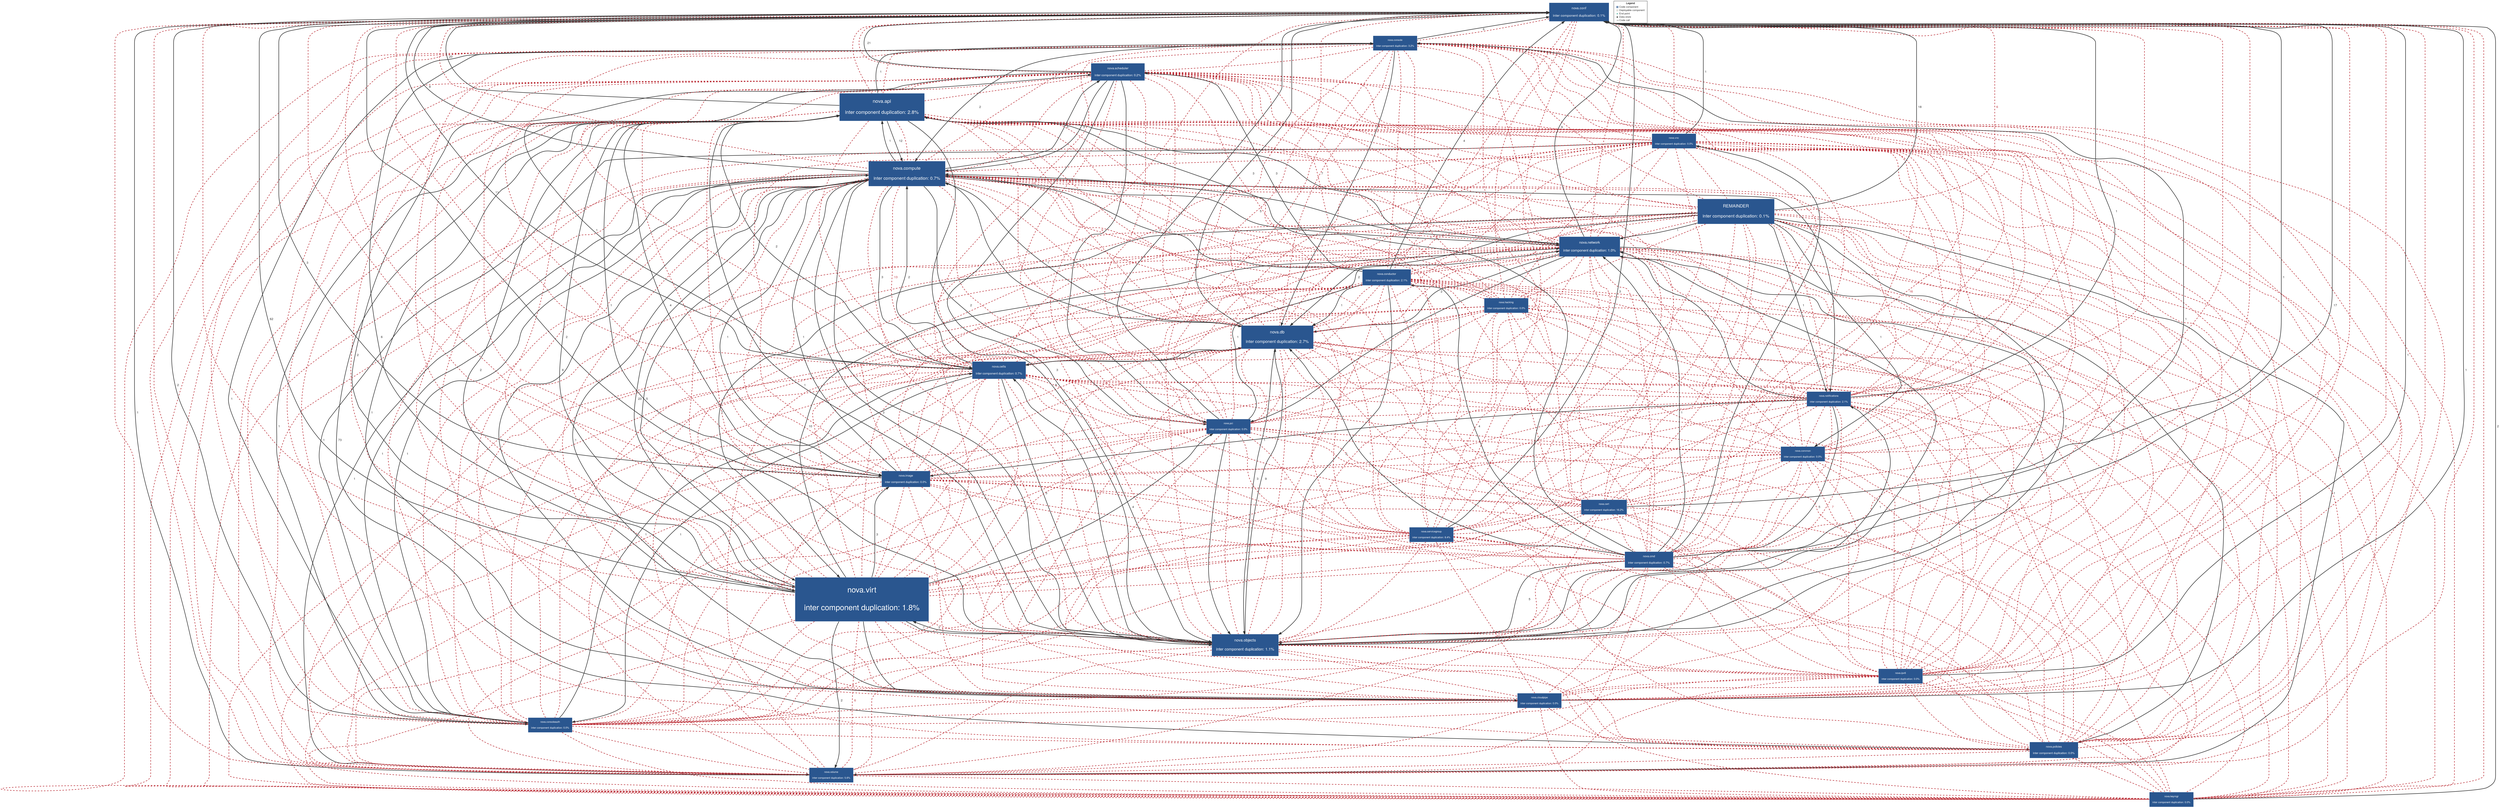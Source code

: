 digraph "Graph" {
compound=true
rankdir=TD
"nova.conf" [ shape="box" style="filled" fillcolor="#2A568F" penwidth="1" color="#FFFFFF" fontname="Helvetica Neue" fontcolor="#FFFFFF" fontsize="13" margin="0.20800000000000002" label="nova.conf

inter component duplication: 0.1%" ]
"nova.console" [ shape="box" style="filled" fillcolor="#2A568F" penwidth="1" color="#FFFFFF" fontname="Helvetica Neue" fontcolor="#FFFFFF" fontsize="10" margin="0.16" label="nova.console

inter component duplication: 3.2%" ]
"nova.scheduler" [ shape="box" style="filled" fillcolor="#2A568F" penwidth="1" color="#FFFFFF" fontname="Helvetica Neue" fontcolor="#FFFFFF" fontsize="12" margin="0.192" label="nova.scheduler

inter component duplication: 0.2%" ]
"nova.api" [ shape="box" style="filled" fillcolor="#2A568F" penwidth="1" color="#FFFFFF" fontname="Helvetica Neue" fontcolor="#FFFFFF" fontsize="19" margin="0.304" label="nova.api

inter component duplication: 2.8%" ]
"nova.vnc" [ shape="box" style="filled" fillcolor="#2A568F" penwidth="1" color="#FFFFFF" fontname="Helvetica Neue" fontcolor="#FFFFFF" fontsize="10" margin="0.16" label="nova.vnc

inter component duplication: 0.0%" ]
"nova.compute" [ shape="box" style="filled" fillcolor="#2A568F" penwidth="1" color="#FFFFFF" fontname="Helvetica Neue" fontcolor="#FFFFFF" fontsize="17" margin="0.272" label="nova.compute

inter component duplication: 0.7%" ]
"nova.network" [ shape="box" style="filled" fillcolor="#2A568F" penwidth="1" color="#FFFFFF" fontname="Helvetica Neue" fontcolor="#FFFFFF" fontsize="14" margin="0.224" label="nova.network

inter component duplication: 1.0%" ]
"nova.conductor" [ shape="box" style="filled" fillcolor="#2A568F" penwidth="1" color="#FFFFFF" fontname="Helvetica Neue" fontcolor="#FFFFFF" fontsize="11" margin="0.176" label="nova.conductor

inter component duplication: 2.1%" ]
"nova.hacking" [ shape="box" style="filled" fillcolor="#2A568F" penwidth="1" color="#FFFFFF" fontname="Helvetica Neue" fontcolor="#FFFFFF" fontsize="10" margin="0.16" label="nova.hacking

inter component duplication: 0.0%" ]
"nova.cells" [ shape="box" style="filled" fillcolor="#2A568F" penwidth="1" color="#FFFFFF" fontname="Helvetica Neue" fontcolor="#FFFFFF" fontsize="12" margin="0.192" label="nova.cells

inter component duplication: 0.7%" ]
"nova.notifications" [ shape="box" style="filled" fillcolor="#2A568F" penwidth="1" color="#FFFFFF" fontname="Helvetica Neue" fontcolor="#FFFFFF" fontsize="10" margin="0.16" label="nova.notifications

inter component duplication: 2.1%" ]
"nova.pci" [ shape="box" style="filled" fillcolor="#2A568F" penwidth="1" color="#FFFFFF" fontname="Helvetica Neue" fontcolor="#FFFFFF" fontsize="10" margin="0.16" label="nova.pci

inter component duplication: 0.0%" ]
"nova.common" [ shape="box" style="filled" fillcolor="#2A568F" penwidth="1" color="#FFFFFF" fontname="Helvetica Neue" fontcolor="#FFFFFF" fontsize="10" margin="0.16" label="nova.common

inter component duplication: 0.0%" ]
"nova.image" [ shape="box" style="filled" fillcolor="#2A568F" penwidth="1" color="#FFFFFF" fontname="Helvetica Neue" fontcolor="#FFFFFF" fontsize="11" margin="0.176" label="nova.image

inter component duplication: 0.0%" ]
"nova.cert" [ shape="box" style="filled" fillcolor="#2A568F" penwidth="1" color="#FFFFFF" fontname="Helvetica Neue" fontcolor="#FFFFFF" fontsize="10" margin="0.16" label="nova.cert

inter component duplication: 16.2%" ]
"nova.servicegroup" [ shape="box" style="filled" fillcolor="#2A568F" penwidth="1" color="#FFFFFF" fontname="Helvetica Neue" fontcolor="#FFFFFF" fontsize="10" margin="0.16" label="nova.servicegroup

inter component duplication: 8.4%" ]
"nova.cmd" [ shape="box" style="filled" fillcolor="#2A568F" penwidth="1" color="#FFFFFF" fontname="Helvetica Neue" fontcolor="#FFFFFF" fontsize="11" margin="0.176" label="nova.cmd

inter component duplication: 0.7%" ]
"nova.objects" [ shape="box" style="filled" fillcolor="#2A568F" penwidth="1" color="#FFFFFF" fontname="Helvetica Neue" fontcolor="#FFFFFF" fontsize="15" margin="0.24" label="nova.objects

inter component duplication: 1.1%" ]
"nova.ipv6" [ shape="box" style="filled" fillcolor="#2A568F" penwidth="1" color="#FFFFFF" fontname="Helvetica Neue" fontcolor="#FFFFFF" fontsize="10" margin="0.16" label="nova.ipv6

inter component duplication: 0.0%" ]
"nova.virt" [ shape="box" style="filled" fillcolor="#2A568F" penwidth="1" color="#FFFFFF" fontname="Helvetica Neue" fontcolor="#FFFFFF" fontsize="30" margin="0.48" label="nova.virt

inter component duplication: 1.8%" ]
"nova.cloudpipe" [ shape="box" style="filled" fillcolor="#2A568F" penwidth="1" color="#FFFFFF" fontname="Helvetica Neue" fontcolor="#FFFFFF" fontsize="10" margin="0.16" label="nova.cloudpipe

inter component duplication: 0.0%" ]
"nova.consoleauth" [ shape="box" style="filled" fillcolor="#2A568F" penwidth="1" color="#FFFFFF" fontname="Helvetica Neue" fontcolor="#FFFFFF" fontsize="10" margin="0.16" label="nova.consoleauth

inter component duplication: 0.0%" ]
"nova.policies" [ shape="box" style="filled" fillcolor="#2A568F" penwidth="1" color="#FFFFFF" fontname="Helvetica Neue" fontcolor="#FFFFFF" fontsize="11" margin="0.176" label="nova.policies

inter component duplication: 0.0%" ]
"nova.db" [ shape="box" style="filled" fillcolor="#2A568F" penwidth="1" color="#FFFFFF" fontname="Helvetica Neue" fontcolor="#FFFFFF" fontsize="16" margin="0.256" label="nova.db

inter component duplication: 2.7%" ]
"REMAINDER" [ shape="box" style="filled" fillcolor="#2A568F" penwidth="1" color="#FFFFFF" fontname="Helvetica Neue" fontcolor="#FFFFFF" fontsize="17" margin="0.272" label="REMAINDER

inter component duplication: 0.1%" ]
"nova.volume" [ shape="box" style="filled" fillcolor="#2A568F" penwidth="1" color="#FFFFFF" fontname="Helvetica Neue" fontcolor="#FFFFFF" fontsize="10" margin="0.16" label="nova.volume

inter component duplication: 5.6%" ]
"nova.keymgr" [ shape="box" style="filled" fillcolor="#2A568F" penwidth="1" color="#FFFFFF" fontname="Helvetica Neue" fontcolor="#FFFFFF" fontsize="10" margin="0.16" label="nova.keymgr

inter component duplication: 0.0%" ]
"nova.console" -> "nova.conf" [ penwidth="2" color="#323232" fontcolor="#323232" fontname="Helvetica Neue" fontsize="12" label="  6" ]
"nova.console" -> "nova.compute" [ penwidth="2" color="#323232" fontcolor="#323232" fontname="Helvetica Neue" fontsize="12" label="  2" ]
"nova.console" -> "nova.consoleauth" [ penwidth="2" color="#323232" fontcolor="#323232" fontname="Helvetica Neue" fontsize="12" label="  1" ]
"nova.console" -> "nova.db" [ penwidth="2" color="#323232" fontcolor="#323232" fontname="Helvetica Neue" fontsize="12" label="  1" ]
"nova.scheduler" -> "nova.conf" [ penwidth="2" color="#323232" fontcolor="#323232" fontname="Helvetica Neue" fontsize="12" label="  21" ]
"nova.scheduler" -> "nova.compute" [ penwidth="2" color="#323232" fontcolor="#323232" fontname="Helvetica Neue" fontsize="12" label="  3" ]
"nova.scheduler" -> "nova.pci" [ penwidth="2" color="#323232" fontcolor="#323232" fontname="Helvetica Neue" fontsize="12" label="  1" ]
"nova.scheduler" -> "nova.objects" [ penwidth="2" color="#323232" fontcolor="#323232" fontname="Helvetica Neue" fontsize="12" label="  3" ]
"nova.scheduler" -> "nova.virt" [ penwidth="2" color="#323232" fontcolor="#323232" fontname="Helvetica Neue" fontsize="12" label="  2" ]
"nova.api" -> "nova.conf" [ penwidth="2" color="#323232" fontcolor="#323232" fontname="Helvetica Neue" fontsize="12" label="  20" ]
"nova.api" -> "nova.console" [ penwidth="2" color="#323232" fontcolor="#323232" fontname="Helvetica Neue" fontsize="12" label="  1" ]
"nova.api" -> "nova.compute" [ penwidth="2" color="#323232" fontcolor="#323232" fontname="Helvetica Neue" fontsize="12" label="  12" ]
"nova.api" -> "nova.network" [ penwidth="2" color="#323232" fontcolor="#323232" fontname="Helvetica Neue" fontsize="12" label="  7" ]
"nova.api" -> "nova.cells" [ penwidth="2" color="#323232" fontcolor="#323232" fontname="Helvetica Neue" fontsize="12" label="  2" ]
"nova.api" -> "nova.image" [ penwidth="2" color="#323232" fontcolor="#323232" fontname="Helvetica Neue" fontsize="12" label="  4" ]
"nova.api" -> "nova.objects" [ penwidth="2" color="#323232" fontcolor="#323232" fontname="Helvetica Neue" fontsize="12" label="  8" ]
"nova.api" -> "nova.virt" [ penwidth="2" color="#323232" fontcolor="#323232" fontname="Helvetica Neue" fontsize="12" label="  2" ]
"nova.api" -> "nova.cloudpipe" [ penwidth="2" color="#323232" fontcolor="#323232" fontname="Helvetica Neue" fontsize="12" label="  1" ]
"nova.api" -> "nova.consoleauth" [ penwidth="2" color="#323232" fontcolor="#323232" fontname="Helvetica Neue" fontsize="12" label="  1" ]
"nova.api" -> "nova.policies" [ penwidth="2" color="#323232" fontcolor="#323232" fontname="Helvetica Neue" fontsize="12" label="  73" ]
"nova.vnc" -> "nova.conf" [ penwidth="2" color="#323232" fontcolor="#323232" fontname="Helvetica Neue" fontsize="12" label="  1" ]
"nova.vnc" -> "nova.consoleauth" [ penwidth="2" color="#323232" fontcolor="#323232" fontname="Helvetica Neue" fontsize="12" label="  1" ]
"nova.compute" -> "nova.conf" [ penwidth="2" color="#323232" fontcolor="#323232" fontname="Helvetica Neue" fontsize="12" label="  8" ]
"nova.compute" -> "nova.scheduler" [ penwidth="2" color="#323232" fontcolor="#323232" fontname="Helvetica Neue" fontsize="12" label="  3" ]
"nova.compute" -> "nova.api" [ penwidth="2" color="#323232" fontcolor="#323232" fontname="Helvetica Neue" fontsize="12" label="  1" ]
"nova.compute" -> "nova.network" [ penwidth="2" color="#323232" fontcolor="#323232" fontname="Helvetica Neue" fontsize="12" label="  5" ]
"nova.compute" -> "nova.cells" [ penwidth="2" color="#323232" fontcolor="#323232" fontname="Helvetica Neue" fontsize="12" label="  3" ]
"nova.compute" -> "nova.notifications" [ penwidth="2" color="#323232" fontcolor="#323232" fontname="Helvetica Neue" fontsize="12" label="  1" ]
"nova.compute" -> "nova.pci" [ penwidth="2" color="#323232" fontcolor="#323232" fontname="Helvetica Neue" fontsize="12" label="  2" ]
"nova.compute" -> "nova.image" [ penwidth="2" color="#323232" fontcolor="#323232" fontname="Helvetica Neue" fontsize="12" label="  1" ]
"nova.compute" -> "nova.objects" [ penwidth="2" color="#323232" fontcolor="#323232" fontname="Helvetica Neue" fontsize="12" label="  7" ]
"nova.compute" -> "nova.virt" [ penwidth="2" color="#323232" fontcolor="#323232" fontname="Helvetica Neue" fontsize="12" label="  5" ]
"nova.compute" -> "nova.cloudpipe" [ penwidth="2" color="#323232" fontcolor="#323232" fontname="Helvetica Neue" fontsize="12" label="  1" ]
"nova.compute" -> "nova.consoleauth" [ penwidth="2" color="#323232" fontcolor="#323232" fontname="Helvetica Neue" fontsize="12" label="  1" ]
"nova.compute" -> "nova.db" [ penwidth="2" color="#323232" fontcolor="#323232" fontname="Helvetica Neue" fontsize="12" label="  1" ]
"nova.compute" -> "nova.volume" [ penwidth="2" color="#323232" fontcolor="#323232" fontname="Helvetica Neue" fontsize="12" label="  1" ]
"nova.network" -> "nova.conf" [ penwidth="2" color="#323232" fontcolor="#323232" fontname="Helvetica Neue" fontsize="12" label="  9" ]
"nova.network" -> "nova.compute" [ penwidth="2" color="#323232" fontcolor="#323232" fontname="Helvetica Neue" fontsize="12" label="  1" ]
"nova.network" -> "nova.pci" [ penwidth="2" color="#323232" fontcolor="#323232" fontname="Helvetica Neue" fontsize="12" label="  2" ]
"nova.network" -> "nova.objects" [ penwidth="2" color="#323232" fontcolor="#323232" fontname="Helvetica Neue" fontsize="12" label="  4" ]
"nova.network" -> "nova.policies" [ penwidth="2" color="#323232" fontcolor="#323232" fontname="Helvetica Neue" fontsize="12" label="  1" ]
"nova.network" -> "nova.db" [ penwidth="2" color="#323232" fontcolor="#323232" fontname="Helvetica Neue" fontsize="12" label="  2" ]
"nova.conductor" -> "nova.conf" [ penwidth="2" color="#323232" fontcolor="#323232" fontname="Helvetica Neue" fontsize="12" label="  4" ]
"nova.conductor" -> "nova.scheduler" [ penwidth="2" color="#323232" fontcolor="#323232" fontname="Helvetica Neue" fontsize="12" label="  3" ]
"nova.conductor" -> "nova.compute" [ penwidth="2" color="#323232" fontcolor="#323232" fontname="Helvetica Neue" fontsize="12" label="  2" ]
"nova.conductor" -> "nova.objects" [ penwidth="2" color="#323232" fontcolor="#323232" fontname="Helvetica Neue" fontsize="12" label="  2" ]
"nova.conductor" -> "nova.db" [ penwidth="2" color="#323232" fontcolor="#323232" fontname="Helvetica Neue" fontsize="12" label="  1" ]
"nova.cells" -> "nova.conf" [ penwidth="2" color="#323232" fontcolor="#323232" fontname="Helvetica Neue" fontsize="12" label="  11" ]
"nova.cells" -> "nova.scheduler" [ penwidth="2" color="#323232" fontcolor="#323232" fontname="Helvetica Neue" fontsize="12" label="  1" ]
"nova.cells" -> "nova.compute" [ penwidth="2" color="#323232" fontcolor="#323232" fontname="Helvetica Neue" fontsize="12" label="  2" ]
"nova.cells" -> "nova.objects" [ penwidth="2" color="#323232" fontcolor="#323232" fontname="Helvetica Neue" fontsize="12" label="  5" ]
"nova.cells" -> "nova.consoleauth" [ penwidth="2" color="#323232" fontcolor="#323232" fontname="Helvetica Neue" fontsize="12" label="  1" ]
"nova.cells" -> "nova.db" [ penwidth="2" color="#323232" fontcolor="#323232" fontname="Helvetica Neue" fontsize="12" label="  3" ]
"nova.notifications" -> "nova.conf" [ penwidth="2" color="#323232" fontcolor="#323232" fontname="Helvetica Neue" fontsize="12" label="  1" ]
"nova.notifications" -> "nova.network" [ penwidth="2" color="#323232" fontcolor="#323232" fontname="Helvetica Neue" fontsize="12" label="  1" ]
"nova.notifications" -> "nova.image" [ penwidth="2" color="#323232" fontcolor="#323232" fontname="Helvetica Neue" fontsize="12" label="  1" ]
"nova.notifications" -> "nova.objects" [ penwidth="2" color="#323232" fontcolor="#323232" fontname="Helvetica Neue" fontsize="12" label="  5" ]
"nova.pci" -> "nova.conf" [ penwidth="2" color="#323232" fontcolor="#323232" fontname="Helvetica Neue" fontsize="12" label="  2" ]
"nova.pci" -> "nova.network" [ penwidth="2" color="#323232" fontcolor="#323232" fontname="Helvetica Neue" fontsize="12" label="  1" ]
"nova.pci" -> "nova.objects" [ penwidth="2" color="#323232" fontcolor="#323232" fontname="Helvetica Neue" fontsize="12" label="  3" ]
"nova.image" -> "nova.conf" [ penwidth="2" color="#323232" fontcolor="#323232" fontname="Helvetica Neue" fontsize="12" label="  3" ]
"nova.image" -> "nova.api" [ penwidth="2" color="#323232" fontcolor="#323232" fontname="Helvetica Neue" fontsize="12" label="  1" ]
"nova.image" -> "nova.compute" [ penwidth="2" color="#323232" fontcolor="#323232" fontname="Helvetica Neue" fontsize="12" label="  1" ]
"nova.cert" -> "nova.conf" [ penwidth="2" color="#323232" fontcolor="#323232" fontname="Helvetica Neue" fontsize="12" label="  1" ]
"nova.servicegroup" -> "nova.conf" [ penwidth="2" color="#323232" fontcolor="#323232" fontname="Helvetica Neue" fontsize="12" label="  3" ]
"nova.cmd" -> "nova.conf" [ penwidth="2" color="#323232" fontcolor="#323232" fontname="Helvetica Neue" fontsize="12" label="  17" ]
"nova.cmd" -> "nova.console" [ penwidth="2" color="#323232" fontcolor="#323232" fontname="Helvetica Neue" fontsize="12" label="  1" ]
"nova.cmd" -> "nova.api" [ penwidth="2" color="#323232" fontcolor="#323232" fontname="Helvetica Neue" fontsize="12" label="  1" ]
"nova.cmd" -> "nova.vnc" [ penwidth="2" color="#323232" fontcolor="#323232" fontname="Helvetica Neue" fontsize="12" label="  2" ]
"nova.cmd" -> "nova.network" [ penwidth="2" color="#323232" fontcolor="#323232" fontname="Helvetica Neue" fontsize="12" label="  1" ]
"nova.cmd" -> "nova.conductor" [ penwidth="2" color="#323232" fontcolor="#323232" fontname="Helvetica Neue" fontsize="12" label="  4" ]
"nova.cmd" -> "nova.objects" [ penwidth="2" color="#323232" fontcolor="#323232" fontname="Helvetica Neue" fontsize="12" label="  5" ]
"nova.cmd" -> "nova.db" [ penwidth="2" color="#323232" fontcolor="#323232" fontname="Helvetica Neue" fontsize="12" label="  1" ]
"nova.objects" -> "nova.conf" [ penwidth="2" color="#323232" fontcolor="#323232" fontname="Helvetica Neue" fontsize="12" label="  2" ]
"nova.objects" -> "nova.api" [ penwidth="2" color="#323232" fontcolor="#323232" fontname="Helvetica Neue" fontsize="12" label="  1" ]
"nova.objects" -> "nova.compute" [ penwidth="2" color="#323232" fontcolor="#323232" fontname="Helvetica Neue" fontsize="12" label="  3" ]
"nova.objects" -> "nova.network" [ penwidth="2" color="#323232" fontcolor="#323232" fontname="Helvetica Neue" fontsize="12" label="  1" ]
"nova.objects" -> "nova.cells" [ penwidth="2" color="#323232" fontcolor="#323232" fontname="Helvetica Neue" fontsize="12" label="  4" ]
"nova.objects" -> "nova.notifications" [ penwidth="2" color="#323232" fontcolor="#323232" fontname="Helvetica Neue" fontsize="12" label="  1" ]
"nova.objects" -> "nova.virt" [ penwidth="2" color="#323232" fontcolor="#323232" fontname="Helvetica Neue" fontsize="12" label="  3" ]
"nova.objects" -> "nova.db" [ penwidth="2" color="#323232" fontcolor="#323232" fontname="Helvetica Neue" fontsize="12" label="  9" ]
"nova.ipv6" -> "nova.conf" [ penwidth="2" color="#323232" fontcolor="#323232" fontname="Helvetica Neue" fontsize="12" label="  1" ]
"nova.virt" -> "nova.conf" [ penwidth="2" color="#323232" fontcolor="#323232" fontname="Helvetica Neue" fontsize="12" label="  62" ]
"nova.virt" -> "nova.console" [ penwidth="2" color="#323232" fontcolor="#323232" fontname="Helvetica Neue" fontsize="12" label="  6" ]
"nova.virt" -> "nova.api" [ penwidth="2" color="#323232" fontcolor="#323232" fontname="Helvetica Neue" fontsize="12" label="  6" ]
"nova.virt" -> "nova.compute" [ penwidth="2" color="#323232" fontcolor="#323232" fontname="Helvetica Neue" fontsize="12" label="  23" ]
"nova.virt" -> "nova.network" [ penwidth="2" color="#323232" fontcolor="#323232" fontname="Helvetica Neue" fontsize="12" label="  10" ]
"nova.virt" -> "nova.pci" [ penwidth="2" color="#323232" fontcolor="#323232" fontname="Helvetica Neue" fontsize="12" label="  4" ]
"nova.virt" -> "nova.image" [ penwidth="2" color="#323232" fontcolor="#323232" fontname="Helvetica Neue" fontsize="12" label="  3" ]
"nova.virt" -> "nova.objects" [ penwidth="2" color="#323232" fontcolor="#323232" fontname="Helvetica Neue" fontsize="12" label="  7" ]
"nova.virt" -> "nova.cloudpipe" [ penwidth="2" color="#323232" fontcolor="#323232" fontname="Helvetica Neue" fontsize="12" label="  1" ]
"nova.virt" -> "nova.volume" [ penwidth="2" color="#323232" fontcolor="#323232" fontname="Helvetica Neue" fontsize="12" label="  2" ]
"nova.cloudpipe" -> "nova.conf" [ penwidth="2" color="#323232" fontcolor="#323232" fontname="Helvetica Neue" fontsize="12" label="  1" ]
"nova.cloudpipe" -> "nova.compute" [ penwidth="2" color="#323232" fontcolor="#323232" fontname="Helvetica Neue" fontsize="12" label="  1" ]
"nova.consoleauth" -> "nova.conf" [ penwidth="2" color="#323232" fontcolor="#323232" fontname="Helvetica Neue" fontsize="12" label="  2" ]
"nova.consoleauth" -> "nova.compute" [ penwidth="2" color="#323232" fontcolor="#323232" fontname="Helvetica Neue" fontsize="12" label="  1" ]
"nova.consoleauth" -> "nova.cells" [ penwidth="2" color="#323232" fontcolor="#323232" fontname="Helvetica Neue" fontsize="12" label="  1" ]
"nova.db" -> "nova.conf" [ penwidth="2" color="#323232" fontcolor="#323232" fontname="Helvetica Neue" fontsize="12" label="  3" ]
"nova.db" -> "nova.compute" [ penwidth="2" color="#323232" fontcolor="#323232" fontname="Helvetica Neue" fontsize="12" label="  1" ]
"nova.db" -> "nova.cells" [ penwidth="2" color="#323232" fontcolor="#323232" fontname="Helvetica Neue" fontsize="12" label="  1" ]
"nova.db" -> "nova.objects" [ penwidth="2" color="#323232" fontcolor="#323232" fontname="Helvetica Neue" fontsize="12" label="  3" ]
"REMAINDER" -> "nova.conf" [ penwidth="2" color="#323232" fontcolor="#323232" fontname="Helvetica Neue" fontsize="12" label="  18" ]
"REMAINDER" -> "nova.network" [ penwidth="2" color="#323232" fontcolor="#323232" fontname="Helvetica Neue" fontsize="12" label="  1" ]
"REMAINDER" -> "nova.notifications" [ penwidth="2" color="#323232" fontcolor="#323232" fontname="Helvetica Neue" fontsize="12" label="  1" ]
"REMAINDER" -> "nova.common" [ penwidth="2" color="#323232" fontcolor="#323232" fontname="Helvetica Neue" fontsize="12" label="  1" ]
"REMAINDER" -> "nova.objects" [ penwidth="2" color="#323232" fontcolor="#323232" fontname="Helvetica Neue" fontsize="12" label="  2" ]
"REMAINDER" -> "nova.virt" [ penwidth="2" color="#323232" fontcolor="#323232" fontname="Helvetica Neue" fontsize="12" label="  7" ]
"REMAINDER" -> "nova.db" [ penwidth="2" color="#323232" fontcolor="#323232" fontname="Helvetica Neue" fontsize="12" label="  2" ]
"REMAINDER" -> "nova.volume" [ penwidth="2" color="#323232" fontcolor="#323232" fontname="Helvetica Neue" fontsize="12" label="  1" ]
"nova.volume" -> "nova.conf" [ penwidth="2" color="#323232" fontcolor="#323232" fontname="Helvetica Neue" fontsize="12" label="  1" ]
"nova.keymgr" -> "nova.conf" [ penwidth="2" color="#323232" fontcolor="#323232" fontname="Helvetica Neue" fontsize="12" label="  2" ]
"nova.conf" -> "nova.console" [ penwidth="2" color="#bb2d36" fontcolor="#bb2d36" fontname="Helvetica Neue" fontsize="12" arrowhead="both" style="dashed" label="" ]
"nova.conf" -> "nova.scheduler" [ penwidth="2" color="#bb2d36" fontcolor="#bb2d36" fontname="Helvetica Neue" fontsize="12" arrowhead="both" style="dashed" label="" ]
"nova.conf" -> "nova.api" [ penwidth="2" color="#bb2d36" fontcolor="#bb2d36" fontname="Helvetica Neue" fontsize="12" arrowhead="both" style="dashed" label="" ]
"nova.conf" -> "nova.vnc" [ penwidth="2" color="#bb2d36" fontcolor="#bb2d36" fontname="Helvetica Neue" fontsize="12" arrowhead="both" style="dashed" label="" ]
"nova.conf" -> "nova.compute" [ penwidth="2" color="#bb2d36" fontcolor="#bb2d36" fontname="Helvetica Neue" fontsize="12" arrowhead="both" style="dashed" label="" ]
"nova.conf" -> "nova.network" [ penwidth="2" color="#bb2d36" fontcolor="#bb2d36" fontname="Helvetica Neue" fontsize="12" arrowhead="both" style="dashed" label="" ]
"nova.conf" -> "nova.conductor" [ penwidth="2" color="#bb2d36" fontcolor="#bb2d36" fontname="Helvetica Neue" fontsize="12" arrowhead="both" style="dashed" label="" ]
"nova.conf" -> "nova.hacking" [ penwidth="2" color="#bb2d36" fontcolor="#bb2d36" fontname="Helvetica Neue" fontsize="12" arrowhead="both" style="dashed" label="" ]
"nova.conf" -> "nova.cells" [ penwidth="2" color="#bb2d36" fontcolor="#bb2d36" fontname="Helvetica Neue" fontsize="12" arrowhead="both" style="dashed" label="" ]
"nova.conf" -> "nova.notifications" [ penwidth="2" color="#bb2d36" fontcolor="#bb2d36" fontname="Helvetica Neue" fontsize="12" arrowhead="both" style="dashed" label="" ]
"nova.conf" -> "nova.pci" [ penwidth="2" color="#bb2d36" fontcolor="#bb2d36" fontname="Helvetica Neue" fontsize="12" arrowhead="both" style="dashed" label="" ]
"nova.conf" -> "nova.common" [ penwidth="2" color="#bb2d36" fontcolor="#bb2d36" fontname="Helvetica Neue" fontsize="12" arrowhead="both" style="dashed" label="" ]
"nova.conf" -> "nova.image" [ penwidth="2" color="#bb2d36" fontcolor="#bb2d36" fontname="Helvetica Neue" fontsize="12" arrowhead="both" style="dashed" label="" ]
"nova.conf" -> "nova.cert" [ penwidth="2" color="#bb2d36" fontcolor="#bb2d36" fontname="Helvetica Neue" fontsize="12" arrowhead="both" style="dashed" label="" ]
"nova.conf" -> "nova.servicegroup" [ penwidth="2" color="#bb2d36" fontcolor="#bb2d36" fontname="Helvetica Neue" fontsize="12" arrowhead="both" style="dashed" label="" ]
"nova.conf" -> "nova.cmd" [ penwidth="2" color="#bb2d36" fontcolor="#bb2d36" fontname="Helvetica Neue" fontsize="12" arrowhead="both" style="dashed" label="" ]
"nova.conf" -> "nova.objects" [ penwidth="2" color="#bb2d36" fontcolor="#bb2d36" fontname="Helvetica Neue" fontsize="12" arrowhead="both" style="dashed" label="" ]
"nova.conf" -> "nova.ipv6" [ penwidth="2" color="#bb2d36" fontcolor="#bb2d36" fontname="Helvetica Neue" fontsize="12" arrowhead="both" style="dashed" label="" ]
"nova.conf" -> "nova.virt" [ penwidth="2" color="#bb2d36" fontcolor="#bb2d36" fontname="Helvetica Neue" fontsize="12" arrowhead="both" style="dashed" label="" ]
"nova.conf" -> "nova.cloudpipe" [ penwidth="2" color="#bb2d36" fontcolor="#bb2d36" fontname="Helvetica Neue" fontsize="12" arrowhead="both" style="dashed" label="" ]
"nova.conf" -> "nova.consoleauth" [ penwidth="2" color="#bb2d36" fontcolor="#bb2d36" fontname="Helvetica Neue" fontsize="12" arrowhead="both" style="dashed" label="" ]
"nova.conf" -> "nova.policies" [ penwidth="2" color="#bb2d36" fontcolor="#bb2d36" fontname="Helvetica Neue" fontsize="12" arrowhead="both" style="dashed" label="" ]
"nova.conf" -> "nova.db" [ penwidth="2" color="#bb2d36" fontcolor="#bb2d36" fontname="Helvetica Neue" fontsize="12" arrowhead="both" style="dashed" label="" ]
"nova.conf" -> "REMAINDER" [ penwidth="2" color="#bb2d36" fontcolor="#bb2d36" fontname="Helvetica Neue" fontsize="12" arrowhead="both" style="dashed" label="  6" ]
"nova.conf" -> "nova.volume" [ penwidth="2" color="#bb2d36" fontcolor="#bb2d36" fontname="Helvetica Neue" fontsize="12" arrowhead="both" style="dashed" label="" ]
"nova.conf" -> "nova.keymgr" [ penwidth="2" color="#bb2d36" fontcolor="#bb2d36" fontname="Helvetica Neue" fontsize="12" arrowhead="both" style="dashed" label="" ]
"nova.console" -> "nova.scheduler" [ penwidth="2" color="#bb2d36" fontcolor="#bb2d36" fontname="Helvetica Neue" fontsize="12" arrowhead="both" style="dashed" label="" ]
"nova.console" -> "nova.api" [ penwidth="2" color="#bb2d36" fontcolor="#bb2d36" fontname="Helvetica Neue" fontsize="12" arrowhead="both" style="dashed" label="" ]
"nova.console" -> "nova.vnc" [ penwidth="2" color="#bb2d36" fontcolor="#bb2d36" fontname="Helvetica Neue" fontsize="12" arrowhead="both" style="dashed" label="" ]
"nova.console" -> "nova.compute" [ penwidth="2" color="#bb2d36" fontcolor="#bb2d36" fontname="Helvetica Neue" fontsize="12" arrowhead="both" style="dashed" label="" ]
"nova.console" -> "nova.network" [ penwidth="2" color="#bb2d36" fontcolor="#bb2d36" fontname="Helvetica Neue" fontsize="12" arrowhead="both" style="dashed" label="" ]
"nova.console" -> "nova.conductor" [ penwidth="2" color="#bb2d36" fontcolor="#bb2d36" fontname="Helvetica Neue" fontsize="12" arrowhead="both" style="dashed" label="" ]
"nova.console" -> "nova.hacking" [ penwidth="2" color="#bb2d36" fontcolor="#bb2d36" fontname="Helvetica Neue" fontsize="12" arrowhead="both" style="dashed" label="" ]
"nova.console" -> "nova.cells" [ penwidth="2" color="#bb2d36" fontcolor="#bb2d36" fontname="Helvetica Neue" fontsize="12" arrowhead="both" style="dashed" label="" ]
"nova.console" -> "nova.notifications" [ penwidth="2" color="#bb2d36" fontcolor="#bb2d36" fontname="Helvetica Neue" fontsize="12" arrowhead="both" style="dashed" label="" ]
"nova.console" -> "nova.pci" [ penwidth="2" color="#bb2d36" fontcolor="#bb2d36" fontname="Helvetica Neue" fontsize="12" arrowhead="both" style="dashed" label="" ]
"nova.console" -> "nova.common" [ penwidth="2" color="#bb2d36" fontcolor="#bb2d36" fontname="Helvetica Neue" fontsize="12" arrowhead="both" style="dashed" label="" ]
"nova.console" -> "nova.image" [ penwidth="2" color="#bb2d36" fontcolor="#bb2d36" fontname="Helvetica Neue" fontsize="12" arrowhead="both" style="dashed" label="" ]
"nova.console" -> "nova.cert" [ penwidth="2" color="#bb2d36" fontcolor="#bb2d36" fontname="Helvetica Neue" fontsize="12" arrowhead="both" style="dashed" label="  16" ]
"nova.console" -> "nova.servicegroup" [ penwidth="2" color="#bb2d36" fontcolor="#bb2d36" fontname="Helvetica Neue" fontsize="12" arrowhead="both" style="dashed" label="" ]
"nova.console" -> "nova.cmd" [ penwidth="2" color="#bb2d36" fontcolor="#bb2d36" fontname="Helvetica Neue" fontsize="12" arrowhead="both" style="dashed" label="" ]
"nova.console" -> "nova.objects" [ penwidth="2" color="#bb2d36" fontcolor="#bb2d36" fontname="Helvetica Neue" fontsize="12" arrowhead="both" style="dashed" label="" ]
"nova.console" -> "nova.ipv6" [ penwidth="2" color="#bb2d36" fontcolor="#bb2d36" fontname="Helvetica Neue" fontsize="12" arrowhead="both" style="dashed" label="" ]
"nova.console" -> "nova.virt" [ penwidth="2" color="#bb2d36" fontcolor="#bb2d36" fontname="Helvetica Neue" fontsize="12" arrowhead="both" style="dashed" label="" ]
"nova.console" -> "nova.cloudpipe" [ penwidth="2" color="#bb2d36" fontcolor="#bb2d36" fontname="Helvetica Neue" fontsize="12" arrowhead="both" style="dashed" label="" ]
"nova.console" -> "nova.consoleauth" [ penwidth="2" color="#bb2d36" fontcolor="#bb2d36" fontname="Helvetica Neue" fontsize="12" arrowhead="both" style="dashed" label="" ]
"nova.console" -> "nova.policies" [ penwidth="2" color="#bb2d36" fontcolor="#bb2d36" fontname="Helvetica Neue" fontsize="12" arrowhead="both" style="dashed" label="" ]
"nova.console" -> "nova.db" [ penwidth="2" color="#bb2d36" fontcolor="#bb2d36" fontname="Helvetica Neue" fontsize="12" arrowhead="both" style="dashed" label="" ]
"nova.console" -> "REMAINDER" [ penwidth="2" color="#bb2d36" fontcolor="#bb2d36" fontname="Helvetica Neue" fontsize="12" arrowhead="both" style="dashed" label="" ]
"nova.console" -> "nova.volume" [ penwidth="2" color="#bb2d36" fontcolor="#bb2d36" fontname="Helvetica Neue" fontsize="12" arrowhead="both" style="dashed" label="" ]
"nova.console" -> "nova.keymgr" [ penwidth="2" color="#bb2d36" fontcolor="#bb2d36" fontname="Helvetica Neue" fontsize="12" arrowhead="both" style="dashed" label="" ]
"nova.scheduler" -> "nova.api" [ penwidth="2" color="#bb2d36" fontcolor="#bb2d36" fontname="Helvetica Neue" fontsize="12" arrowhead="both" style="dashed" label="" ]
"nova.scheduler" -> "nova.vnc" [ penwidth="2" color="#bb2d36" fontcolor="#bb2d36" fontname="Helvetica Neue" fontsize="12" arrowhead="both" style="dashed" label="" ]
"nova.scheduler" -> "nova.compute" [ penwidth="2" color="#bb2d36" fontcolor="#bb2d36" fontname="Helvetica Neue" fontsize="12" arrowhead="both" style="dashed" label="" ]
"nova.scheduler" -> "nova.network" [ penwidth="2" color="#bb2d36" fontcolor="#bb2d36" fontname="Helvetica Neue" fontsize="12" arrowhead="both" style="dashed" label="" ]
"nova.scheduler" -> "nova.conductor" [ penwidth="2" color="#bb2d36" fontcolor="#bb2d36" fontname="Helvetica Neue" fontsize="12" arrowhead="both" style="dashed" label="" ]
"nova.scheduler" -> "nova.hacking" [ penwidth="2" color="#bb2d36" fontcolor="#bb2d36" fontname="Helvetica Neue" fontsize="12" arrowhead="both" style="dashed" label="" ]
"nova.scheduler" -> "nova.cells" [ penwidth="2" color="#bb2d36" fontcolor="#bb2d36" fontname="Helvetica Neue" fontsize="12" arrowhead="both" style="dashed" label="" ]
"nova.scheduler" -> "nova.notifications" [ penwidth="2" color="#bb2d36" fontcolor="#bb2d36" fontname="Helvetica Neue" fontsize="12" arrowhead="both" style="dashed" label="" ]
"nova.scheduler" -> "nova.pci" [ penwidth="2" color="#bb2d36" fontcolor="#bb2d36" fontname="Helvetica Neue" fontsize="12" arrowhead="both" style="dashed" label="" ]
"nova.scheduler" -> "nova.common" [ penwidth="2" color="#bb2d36" fontcolor="#bb2d36" fontname="Helvetica Neue" fontsize="12" arrowhead="both" style="dashed" label="" ]
"nova.scheduler" -> "nova.image" [ penwidth="2" color="#bb2d36" fontcolor="#bb2d36" fontname="Helvetica Neue" fontsize="12" arrowhead="both" style="dashed" label="" ]
"nova.scheduler" -> "nova.cert" [ penwidth="2" color="#bb2d36" fontcolor="#bb2d36" fontname="Helvetica Neue" fontsize="12" arrowhead="both" style="dashed" label="" ]
"nova.scheduler" -> "nova.servicegroup" [ penwidth="2" color="#bb2d36" fontcolor="#bb2d36" fontname="Helvetica Neue" fontsize="12" arrowhead="both" style="dashed" label="" ]
"nova.scheduler" -> "nova.cmd" [ penwidth="2" color="#bb2d36" fontcolor="#bb2d36" fontname="Helvetica Neue" fontsize="12" arrowhead="both" style="dashed" label="" ]
"nova.scheduler" -> "nova.objects" [ penwidth="2" color="#bb2d36" fontcolor="#bb2d36" fontname="Helvetica Neue" fontsize="12" arrowhead="both" style="dashed" label="" ]
"nova.scheduler" -> "nova.ipv6" [ penwidth="2" color="#bb2d36" fontcolor="#bb2d36" fontname="Helvetica Neue" fontsize="12" arrowhead="both" style="dashed" label="" ]
"nova.scheduler" -> "nova.virt" [ penwidth="2" color="#bb2d36" fontcolor="#bb2d36" fontname="Helvetica Neue" fontsize="12" arrowhead="both" style="dashed" label="" ]
"nova.scheduler" -> "nova.cloudpipe" [ penwidth="2" color="#bb2d36" fontcolor="#bb2d36" fontname="Helvetica Neue" fontsize="12" arrowhead="both" style="dashed" label="" ]
"nova.scheduler" -> "nova.consoleauth" [ penwidth="2" color="#bb2d36" fontcolor="#bb2d36" fontname="Helvetica Neue" fontsize="12" arrowhead="both" style="dashed" label="" ]
"nova.scheduler" -> "nova.policies" [ penwidth="2" color="#bb2d36" fontcolor="#bb2d36" fontname="Helvetica Neue" fontsize="12" arrowhead="both" style="dashed" label="" ]
"nova.scheduler" -> "nova.db" [ penwidth="2" color="#bb2d36" fontcolor="#bb2d36" fontname="Helvetica Neue" fontsize="12" arrowhead="both" style="dashed" label="" ]
"nova.scheduler" -> "REMAINDER" [ penwidth="2" color="#bb2d36" fontcolor="#bb2d36" fontname="Helvetica Neue" fontsize="12" arrowhead="both" style="dashed" label="" ]
"nova.scheduler" -> "nova.volume" [ penwidth="2" color="#bb2d36" fontcolor="#bb2d36" fontname="Helvetica Neue" fontsize="12" arrowhead="both" style="dashed" label="" ]
"nova.scheduler" -> "nova.keymgr" [ penwidth="2" color="#bb2d36" fontcolor="#bb2d36" fontname="Helvetica Neue" fontsize="12" arrowhead="both" style="dashed" label="" ]
"nova.api" -> "nova.vnc" [ penwidth="2" color="#bb2d36" fontcolor="#bb2d36" fontname="Helvetica Neue" fontsize="12" arrowhead="both" style="dashed" label="" ]
"nova.api" -> "nova.compute" [ penwidth="2" color="#bb2d36" fontcolor="#bb2d36" fontname="Helvetica Neue" fontsize="12" arrowhead="both" style="dashed" label="" ]
"nova.api" -> "nova.network" [ penwidth="2" color="#bb2d36" fontcolor="#bb2d36" fontname="Helvetica Neue" fontsize="12" arrowhead="both" style="dashed" label="" ]
"nova.api" -> "nova.conductor" [ penwidth="2" color="#bb2d36" fontcolor="#bb2d36" fontname="Helvetica Neue" fontsize="12" arrowhead="both" style="dashed" label="  17" ]
"nova.api" -> "nova.hacking" [ penwidth="2" color="#bb2d36" fontcolor="#bb2d36" fontname="Helvetica Neue" fontsize="12" arrowhead="both" style="dashed" label="" ]
"nova.api" -> "nova.cells" [ penwidth="2" color="#bb2d36" fontcolor="#bb2d36" fontname="Helvetica Neue" fontsize="12" arrowhead="both" style="dashed" label="" ]
"nova.api" -> "nova.notifications" [ penwidth="2" color="#bb2d36" fontcolor="#bb2d36" fontname="Helvetica Neue" fontsize="12" arrowhead="both" style="dashed" label="" ]
"nova.api" -> "nova.pci" [ penwidth="2" color="#bb2d36" fontcolor="#bb2d36" fontname="Helvetica Neue" fontsize="12" arrowhead="both" style="dashed" label="" ]
"nova.api" -> "nova.common" [ penwidth="2" color="#bb2d36" fontcolor="#bb2d36" fontname="Helvetica Neue" fontsize="12" arrowhead="both" style="dashed" label="" ]
"nova.api" -> "nova.image" [ penwidth="2" color="#bb2d36" fontcolor="#bb2d36" fontname="Helvetica Neue" fontsize="12" arrowhead="both" style="dashed" label="" ]
"nova.api" -> "nova.cert" [ penwidth="2" color="#bb2d36" fontcolor="#bb2d36" fontname="Helvetica Neue" fontsize="12" arrowhead="both" style="dashed" label="" ]
"nova.api" -> "nova.servicegroup" [ penwidth="2" color="#bb2d36" fontcolor="#bb2d36" fontname="Helvetica Neue" fontsize="12" arrowhead="both" style="dashed" label="" ]
"nova.api" -> "nova.cmd" [ penwidth="2" color="#bb2d36" fontcolor="#bb2d36" fontname="Helvetica Neue" fontsize="12" arrowhead="both" style="dashed" label="  12" ]
"nova.api" -> "nova.objects" [ penwidth="2" color="#bb2d36" fontcolor="#bb2d36" fontname="Helvetica Neue" fontsize="12" arrowhead="both" style="dashed" label="" ]
"nova.api" -> "nova.ipv6" [ penwidth="2" color="#bb2d36" fontcolor="#bb2d36" fontname="Helvetica Neue" fontsize="12" arrowhead="both" style="dashed" label="" ]
"nova.api" -> "nova.virt" [ penwidth="2" color="#bb2d36" fontcolor="#bb2d36" fontname="Helvetica Neue" fontsize="12" arrowhead="both" style="dashed" label="  6" ]
"nova.api" -> "nova.cloudpipe" [ penwidth="2" color="#bb2d36" fontcolor="#bb2d36" fontname="Helvetica Neue" fontsize="12" arrowhead="both" style="dashed" label="" ]
"nova.api" -> "nova.consoleauth" [ penwidth="2" color="#bb2d36" fontcolor="#bb2d36" fontname="Helvetica Neue" fontsize="12" arrowhead="both" style="dashed" label="" ]
"nova.api" -> "nova.policies" [ penwidth="2" color="#bb2d36" fontcolor="#bb2d36" fontname="Helvetica Neue" fontsize="12" arrowhead="both" style="dashed" label="" ]
"nova.api" -> "nova.db" [ penwidth="2" color="#bb2d36" fontcolor="#bb2d36" fontname="Helvetica Neue" fontsize="12" arrowhead="both" style="dashed" label="" ]
"nova.api" -> "REMAINDER" [ penwidth="2" color="#bb2d36" fontcolor="#bb2d36" fontname="Helvetica Neue" fontsize="12" arrowhead="both" style="dashed" label="  6" ]
"nova.api" -> "nova.volume" [ penwidth="2" color="#bb2d36" fontcolor="#bb2d36" fontname="Helvetica Neue" fontsize="12" arrowhead="both" style="dashed" label="" ]
"nova.api" -> "nova.keymgr" [ penwidth="2" color="#bb2d36" fontcolor="#bb2d36" fontname="Helvetica Neue" fontsize="12" arrowhead="both" style="dashed" label="" ]
"nova.vnc" -> "nova.compute" [ penwidth="2" color="#bb2d36" fontcolor="#bb2d36" fontname="Helvetica Neue" fontsize="12" arrowhead="both" style="dashed" label="" ]
"nova.vnc" -> "nova.network" [ penwidth="2" color="#bb2d36" fontcolor="#bb2d36" fontname="Helvetica Neue" fontsize="12" arrowhead="both" style="dashed" label="" ]
"nova.vnc" -> "nova.conductor" [ penwidth="2" color="#bb2d36" fontcolor="#bb2d36" fontname="Helvetica Neue" fontsize="12" arrowhead="both" style="dashed" label="" ]
"nova.vnc" -> "nova.hacking" [ penwidth="2" color="#bb2d36" fontcolor="#bb2d36" fontname="Helvetica Neue" fontsize="12" arrowhead="both" style="dashed" label="" ]
"nova.vnc" -> "nova.cells" [ penwidth="2" color="#bb2d36" fontcolor="#bb2d36" fontname="Helvetica Neue" fontsize="12" arrowhead="both" style="dashed" label="" ]
"nova.vnc" -> "nova.notifications" [ penwidth="2" color="#bb2d36" fontcolor="#bb2d36" fontname="Helvetica Neue" fontsize="12" arrowhead="both" style="dashed" label="" ]
"nova.vnc" -> "nova.pci" [ penwidth="2" color="#bb2d36" fontcolor="#bb2d36" fontname="Helvetica Neue" fontsize="12" arrowhead="both" style="dashed" label="" ]
"nova.vnc" -> "nova.common" [ penwidth="2" color="#bb2d36" fontcolor="#bb2d36" fontname="Helvetica Neue" fontsize="12" arrowhead="both" style="dashed" label="" ]
"nova.vnc" -> "nova.image" [ penwidth="2" color="#bb2d36" fontcolor="#bb2d36" fontname="Helvetica Neue" fontsize="12" arrowhead="both" style="dashed" label="" ]
"nova.vnc" -> "nova.cert" [ penwidth="2" color="#bb2d36" fontcolor="#bb2d36" fontname="Helvetica Neue" fontsize="12" arrowhead="both" style="dashed" label="" ]
"nova.vnc" -> "nova.servicegroup" [ penwidth="2" color="#bb2d36" fontcolor="#bb2d36" fontname="Helvetica Neue" fontsize="12" arrowhead="both" style="dashed" label="" ]
"nova.vnc" -> "nova.cmd" [ penwidth="2" color="#bb2d36" fontcolor="#bb2d36" fontname="Helvetica Neue" fontsize="12" arrowhead="both" style="dashed" label="" ]
"nova.vnc" -> "nova.objects" [ penwidth="2" color="#bb2d36" fontcolor="#bb2d36" fontname="Helvetica Neue" fontsize="12" arrowhead="both" style="dashed" label="" ]
"nova.vnc" -> "nova.ipv6" [ penwidth="2" color="#bb2d36" fontcolor="#bb2d36" fontname="Helvetica Neue" fontsize="12" arrowhead="both" style="dashed" label="" ]
"nova.vnc" -> "nova.virt" [ penwidth="2" color="#bb2d36" fontcolor="#bb2d36" fontname="Helvetica Neue" fontsize="12" arrowhead="both" style="dashed" label="" ]
"nova.vnc" -> "nova.cloudpipe" [ penwidth="2" color="#bb2d36" fontcolor="#bb2d36" fontname="Helvetica Neue" fontsize="12" arrowhead="both" style="dashed" label="" ]
"nova.vnc" -> "nova.consoleauth" [ penwidth="2" color="#bb2d36" fontcolor="#bb2d36" fontname="Helvetica Neue" fontsize="12" arrowhead="both" style="dashed" label="" ]
"nova.vnc" -> "nova.policies" [ penwidth="2" color="#bb2d36" fontcolor="#bb2d36" fontname="Helvetica Neue" fontsize="12" arrowhead="both" style="dashed" label="" ]
"nova.vnc" -> "nova.db" [ penwidth="2" color="#bb2d36" fontcolor="#bb2d36" fontname="Helvetica Neue" fontsize="12" arrowhead="both" style="dashed" label="" ]
"nova.vnc" -> "REMAINDER" [ penwidth="2" color="#bb2d36" fontcolor="#bb2d36" fontname="Helvetica Neue" fontsize="12" arrowhead="both" style="dashed" label="" ]
"nova.vnc" -> "nova.volume" [ penwidth="2" color="#bb2d36" fontcolor="#bb2d36" fontname="Helvetica Neue" fontsize="12" arrowhead="both" style="dashed" label="" ]
"nova.vnc" -> "nova.keymgr" [ penwidth="2" color="#bb2d36" fontcolor="#bb2d36" fontname="Helvetica Neue" fontsize="12" arrowhead="both" style="dashed" label="" ]
"nova.compute" -> "nova.network" [ penwidth="2" color="#bb2d36" fontcolor="#bb2d36" fontname="Helvetica Neue" fontsize="12" arrowhead="both" style="dashed" label="" ]
"nova.compute" -> "nova.conductor" [ penwidth="2" color="#bb2d36" fontcolor="#bb2d36" fontname="Helvetica Neue" fontsize="12" arrowhead="both" style="dashed" label="  9" ]
"nova.compute" -> "nova.hacking" [ penwidth="2" color="#bb2d36" fontcolor="#bb2d36" fontname="Helvetica Neue" fontsize="12" arrowhead="both" style="dashed" label="" ]
"nova.compute" -> "nova.cells" [ penwidth="2" color="#bb2d36" fontcolor="#bb2d36" fontname="Helvetica Neue" fontsize="12" arrowhead="both" style="dashed" label="  13" ]
"nova.compute" -> "nova.notifications" [ penwidth="2" color="#bb2d36" fontcolor="#bb2d36" fontname="Helvetica Neue" fontsize="12" arrowhead="both" style="dashed" label="  7" ]
"nova.compute" -> "nova.pci" [ penwidth="2" color="#bb2d36" fontcolor="#bb2d36" fontname="Helvetica Neue" fontsize="12" arrowhead="both" style="dashed" label="" ]
"nova.compute" -> "nova.common" [ penwidth="2" color="#bb2d36" fontcolor="#bb2d36" fontname="Helvetica Neue" fontsize="12" arrowhead="both" style="dashed" label="" ]
"nova.compute" -> "nova.image" [ penwidth="2" color="#bb2d36" fontcolor="#bb2d36" fontname="Helvetica Neue" fontsize="12" arrowhead="both" style="dashed" label="" ]
"nova.compute" -> "nova.cert" [ penwidth="2" color="#bb2d36" fontcolor="#bb2d36" fontname="Helvetica Neue" fontsize="12" arrowhead="both" style="dashed" label="" ]
"nova.compute" -> "nova.servicegroup" [ penwidth="2" color="#bb2d36" fontcolor="#bb2d36" fontname="Helvetica Neue" fontsize="12" arrowhead="both" style="dashed" label="" ]
"nova.compute" -> "nova.cmd" [ penwidth="2" color="#bb2d36" fontcolor="#bb2d36" fontname="Helvetica Neue" fontsize="12" arrowhead="both" style="dashed" label="" ]
"nova.compute" -> "nova.objects" [ penwidth="2" color="#bb2d36" fontcolor="#bb2d36" fontname="Helvetica Neue" fontsize="12" arrowhead="both" style="dashed" label="  54" ]
"nova.compute" -> "nova.ipv6" [ penwidth="2" color="#bb2d36" fontcolor="#bb2d36" fontname="Helvetica Neue" fontsize="12" arrowhead="both" style="dashed" label="" ]
"nova.compute" -> "nova.virt" [ penwidth="2" color="#bb2d36" fontcolor="#bb2d36" fontname="Helvetica Neue" fontsize="12" arrowhead="both" style="dashed" label="" ]
"nova.compute" -> "nova.cloudpipe" [ penwidth="2" color="#bb2d36" fontcolor="#bb2d36" fontname="Helvetica Neue" fontsize="12" arrowhead="both" style="dashed" label="" ]
"nova.compute" -> "nova.consoleauth" [ penwidth="2" color="#bb2d36" fontcolor="#bb2d36" fontname="Helvetica Neue" fontsize="12" arrowhead="both" style="dashed" label="" ]
"nova.compute" -> "nova.policies" [ penwidth="2" color="#bb2d36" fontcolor="#bb2d36" fontname="Helvetica Neue" fontsize="12" arrowhead="both" style="dashed" label="" ]
"nova.compute" -> "nova.db" [ penwidth="2" color="#bb2d36" fontcolor="#bb2d36" fontname="Helvetica Neue" fontsize="12" arrowhead="both" style="dashed" label="" ]
"nova.compute" -> "REMAINDER" [ penwidth="2" color="#bb2d36" fontcolor="#bb2d36" fontname="Helvetica Neue" fontsize="12" arrowhead="both" style="dashed" label="" ]
"nova.compute" -> "nova.volume" [ penwidth="2" color="#bb2d36" fontcolor="#bb2d36" fontname="Helvetica Neue" fontsize="12" arrowhead="both" style="dashed" label="" ]
"nova.compute" -> "nova.keymgr" [ penwidth="2" color="#bb2d36" fontcolor="#bb2d36" fontname="Helvetica Neue" fontsize="12" arrowhead="both" style="dashed" label="" ]
"nova.network" -> "nova.conductor" [ penwidth="2" color="#bb2d36" fontcolor="#bb2d36" fontname="Helvetica Neue" fontsize="12" arrowhead="both" style="dashed" label="" ]
"nova.network" -> "nova.hacking" [ penwidth="2" color="#bb2d36" fontcolor="#bb2d36" fontname="Helvetica Neue" fontsize="12" arrowhead="both" style="dashed" label="" ]
"nova.network" -> "nova.cells" [ penwidth="2" color="#bb2d36" fontcolor="#bb2d36" fontname="Helvetica Neue" fontsize="12" arrowhead="both" style="dashed" label="" ]
"nova.network" -> "nova.notifications" [ penwidth="2" color="#bb2d36" fontcolor="#bb2d36" fontname="Helvetica Neue" fontsize="12" arrowhead="both" style="dashed" label="" ]
"nova.network" -> "nova.pci" [ penwidth="2" color="#bb2d36" fontcolor="#bb2d36" fontname="Helvetica Neue" fontsize="12" arrowhead="both" style="dashed" label="" ]
"nova.network" -> "nova.common" [ penwidth="2" color="#bb2d36" fontcolor="#bb2d36" fontname="Helvetica Neue" fontsize="12" arrowhead="both" style="dashed" label="" ]
"nova.network" -> "nova.image" [ penwidth="2" color="#bb2d36" fontcolor="#bb2d36" fontname="Helvetica Neue" fontsize="12" arrowhead="both" style="dashed" label="" ]
"nova.network" -> "nova.cert" [ penwidth="2" color="#bb2d36" fontcolor="#bb2d36" fontname="Helvetica Neue" fontsize="12" arrowhead="both" style="dashed" label="" ]
"nova.network" -> "nova.servicegroup" [ penwidth="2" color="#bb2d36" fontcolor="#bb2d36" fontname="Helvetica Neue" fontsize="12" arrowhead="both" style="dashed" label="" ]
"nova.network" -> "nova.cmd" [ penwidth="2" color="#bb2d36" fontcolor="#bb2d36" fontname="Helvetica Neue" fontsize="12" arrowhead="both" style="dashed" label="" ]
"nova.network" -> "nova.objects" [ penwidth="2" color="#bb2d36" fontcolor="#bb2d36" fontname="Helvetica Neue" fontsize="12" arrowhead="both" style="dashed" label="" ]
"nova.network" -> "nova.ipv6" [ penwidth="2" color="#bb2d36" fontcolor="#bb2d36" fontname="Helvetica Neue" fontsize="12" arrowhead="both" style="dashed" label="" ]
"nova.network" -> "nova.virt" [ penwidth="2" color="#bb2d36" fontcolor="#bb2d36" fontname="Helvetica Neue" fontsize="12" arrowhead="both" style="dashed" label="" ]
"nova.network" -> "nova.cloudpipe" [ penwidth="2" color="#bb2d36" fontcolor="#bb2d36" fontname="Helvetica Neue" fontsize="12" arrowhead="both" style="dashed" label="" ]
"nova.network" -> "nova.consoleauth" [ penwidth="2" color="#bb2d36" fontcolor="#bb2d36" fontname="Helvetica Neue" fontsize="12" arrowhead="both" style="dashed" label="" ]
"nova.network" -> "nova.policies" [ penwidth="2" color="#bb2d36" fontcolor="#bb2d36" fontname="Helvetica Neue" fontsize="12" arrowhead="both" style="dashed" label="" ]
"nova.network" -> "nova.db" [ penwidth="2" color="#bb2d36" fontcolor="#bb2d36" fontname="Helvetica Neue" fontsize="12" arrowhead="both" style="dashed" label="" ]
"nova.network" -> "REMAINDER" [ penwidth="2" color="#bb2d36" fontcolor="#bb2d36" fontname="Helvetica Neue" fontsize="12" arrowhead="both" style="dashed" label="" ]
"nova.network" -> "nova.volume" [ penwidth="2" color="#bb2d36" fontcolor="#bb2d36" fontname="Helvetica Neue" fontsize="12" arrowhead="both" style="dashed" label="" ]
"nova.network" -> "nova.keymgr" [ penwidth="2" color="#bb2d36" fontcolor="#bb2d36" fontname="Helvetica Neue" fontsize="12" arrowhead="both" style="dashed" label="" ]
"nova.conductor" -> "nova.hacking" [ penwidth="2" color="#bb2d36" fontcolor="#bb2d36" fontname="Helvetica Neue" fontsize="12" arrowhead="both" style="dashed" label="" ]
"nova.conductor" -> "nova.cells" [ penwidth="2" color="#bb2d36" fontcolor="#bb2d36" fontname="Helvetica Neue" fontsize="12" arrowhead="both" style="dashed" label="" ]
"nova.conductor" -> "nova.notifications" [ penwidth="2" color="#bb2d36" fontcolor="#bb2d36" fontname="Helvetica Neue" fontsize="12" arrowhead="both" style="dashed" label="" ]
"nova.conductor" -> "nova.pci" [ penwidth="2" color="#bb2d36" fontcolor="#bb2d36" fontname="Helvetica Neue" fontsize="12" arrowhead="both" style="dashed" label="" ]
"nova.conductor" -> "nova.common" [ penwidth="2" color="#bb2d36" fontcolor="#bb2d36" fontname="Helvetica Neue" fontsize="12" arrowhead="both" style="dashed" label="" ]
"nova.conductor" -> "nova.image" [ penwidth="2" color="#bb2d36" fontcolor="#bb2d36" fontname="Helvetica Neue" fontsize="12" arrowhead="both" style="dashed" label="" ]
"nova.conductor" -> "nova.cert" [ penwidth="2" color="#bb2d36" fontcolor="#bb2d36" fontname="Helvetica Neue" fontsize="12" arrowhead="both" style="dashed" label="" ]
"nova.conductor" -> "nova.servicegroup" [ penwidth="2" color="#bb2d36" fontcolor="#bb2d36" fontname="Helvetica Neue" fontsize="12" arrowhead="both" style="dashed" label="" ]
"nova.conductor" -> "nova.cmd" [ penwidth="2" color="#bb2d36" fontcolor="#bb2d36" fontname="Helvetica Neue" fontsize="12" arrowhead="both" style="dashed" label="" ]
"nova.conductor" -> "nova.objects" [ penwidth="2" color="#bb2d36" fontcolor="#bb2d36" fontname="Helvetica Neue" fontsize="12" arrowhead="both" style="dashed" label="" ]
"nova.conductor" -> "nova.ipv6" [ penwidth="2" color="#bb2d36" fontcolor="#bb2d36" fontname="Helvetica Neue" fontsize="12" arrowhead="both" style="dashed" label="" ]
"nova.conductor" -> "nova.virt" [ penwidth="2" color="#bb2d36" fontcolor="#bb2d36" fontname="Helvetica Neue" fontsize="12" arrowhead="both" style="dashed" label="" ]
"nova.conductor" -> "nova.cloudpipe" [ penwidth="2" color="#bb2d36" fontcolor="#bb2d36" fontname="Helvetica Neue" fontsize="12" arrowhead="both" style="dashed" label="" ]
"nova.conductor" -> "nova.consoleauth" [ penwidth="2" color="#bb2d36" fontcolor="#bb2d36" fontname="Helvetica Neue" fontsize="12" arrowhead="both" style="dashed" label="" ]
"nova.conductor" -> "nova.policies" [ penwidth="2" color="#bb2d36" fontcolor="#bb2d36" fontname="Helvetica Neue" fontsize="12" arrowhead="both" style="dashed" label="" ]
"nova.conductor" -> "nova.db" [ penwidth="2" color="#bb2d36" fontcolor="#bb2d36" fontname="Helvetica Neue" fontsize="12" arrowhead="both" style="dashed" label="" ]
"nova.conductor" -> "REMAINDER" [ penwidth="2" color="#bb2d36" fontcolor="#bb2d36" fontname="Helvetica Neue" fontsize="12" arrowhead="both" style="dashed" label="" ]
"nova.conductor" -> "nova.volume" [ penwidth="2" color="#bb2d36" fontcolor="#bb2d36" fontname="Helvetica Neue" fontsize="12" arrowhead="both" style="dashed" label="" ]
"nova.conductor" -> "nova.keymgr" [ penwidth="2" color="#bb2d36" fontcolor="#bb2d36" fontname="Helvetica Neue" fontsize="12" arrowhead="both" style="dashed" label="" ]
"nova.hacking" -> "nova.cells" [ penwidth="2" color="#bb2d36" fontcolor="#bb2d36" fontname="Helvetica Neue" fontsize="12" arrowhead="both" style="dashed" label="" ]
"nova.hacking" -> "nova.notifications" [ penwidth="2" color="#bb2d36" fontcolor="#bb2d36" fontname="Helvetica Neue" fontsize="12" arrowhead="both" style="dashed" label="" ]
"nova.hacking" -> "nova.pci" [ penwidth="2" color="#bb2d36" fontcolor="#bb2d36" fontname="Helvetica Neue" fontsize="12" arrowhead="both" style="dashed" label="" ]
"nova.hacking" -> "nova.common" [ penwidth="2" color="#bb2d36" fontcolor="#bb2d36" fontname="Helvetica Neue" fontsize="12" arrowhead="both" style="dashed" label="" ]
"nova.hacking" -> "nova.image" [ penwidth="2" color="#bb2d36" fontcolor="#bb2d36" fontname="Helvetica Neue" fontsize="12" arrowhead="both" style="dashed" label="" ]
"nova.hacking" -> "nova.cert" [ penwidth="2" color="#bb2d36" fontcolor="#bb2d36" fontname="Helvetica Neue" fontsize="12" arrowhead="both" style="dashed" label="" ]
"nova.hacking" -> "nova.servicegroup" [ penwidth="2" color="#bb2d36" fontcolor="#bb2d36" fontname="Helvetica Neue" fontsize="12" arrowhead="both" style="dashed" label="" ]
"nova.hacking" -> "nova.cmd" [ penwidth="2" color="#bb2d36" fontcolor="#bb2d36" fontname="Helvetica Neue" fontsize="12" arrowhead="both" style="dashed" label="" ]
"nova.hacking" -> "nova.objects" [ penwidth="2" color="#bb2d36" fontcolor="#bb2d36" fontname="Helvetica Neue" fontsize="12" arrowhead="both" style="dashed" label="" ]
"nova.hacking" -> "nova.ipv6" [ penwidth="2" color="#bb2d36" fontcolor="#bb2d36" fontname="Helvetica Neue" fontsize="12" arrowhead="both" style="dashed" label="" ]
"nova.hacking" -> "nova.virt" [ penwidth="2" color="#bb2d36" fontcolor="#bb2d36" fontname="Helvetica Neue" fontsize="12" arrowhead="both" style="dashed" label="" ]
"nova.hacking" -> "nova.cloudpipe" [ penwidth="2" color="#bb2d36" fontcolor="#bb2d36" fontname="Helvetica Neue" fontsize="12" arrowhead="both" style="dashed" label="" ]
"nova.hacking" -> "nova.consoleauth" [ penwidth="2" color="#bb2d36" fontcolor="#bb2d36" fontname="Helvetica Neue" fontsize="12" arrowhead="both" style="dashed" label="" ]
"nova.hacking" -> "nova.policies" [ penwidth="2" color="#bb2d36" fontcolor="#bb2d36" fontname="Helvetica Neue" fontsize="12" arrowhead="both" style="dashed" label="" ]
"nova.hacking" -> "nova.db" [ penwidth="2" color="#bb2d36" fontcolor="#bb2d36" fontname="Helvetica Neue" fontsize="12" arrowhead="both" style="dashed" label="" ]
"nova.hacking" -> "REMAINDER" [ penwidth="2" color="#bb2d36" fontcolor="#bb2d36" fontname="Helvetica Neue" fontsize="12" arrowhead="both" style="dashed" label="" ]
"nova.hacking" -> "nova.volume" [ penwidth="2" color="#bb2d36" fontcolor="#bb2d36" fontname="Helvetica Neue" fontsize="12" arrowhead="both" style="dashed" label="" ]
"nova.hacking" -> "nova.keymgr" [ penwidth="2" color="#bb2d36" fontcolor="#bb2d36" fontname="Helvetica Neue" fontsize="12" arrowhead="both" style="dashed" label="" ]
"nova.cells" -> "nova.notifications" [ penwidth="2" color="#bb2d36" fontcolor="#bb2d36" fontname="Helvetica Neue" fontsize="12" arrowhead="both" style="dashed" label="" ]
"nova.cells" -> "nova.pci" [ penwidth="2" color="#bb2d36" fontcolor="#bb2d36" fontname="Helvetica Neue" fontsize="12" arrowhead="both" style="dashed" label="" ]
"nova.cells" -> "nova.common" [ penwidth="2" color="#bb2d36" fontcolor="#bb2d36" fontname="Helvetica Neue" fontsize="12" arrowhead="both" style="dashed" label="" ]
"nova.cells" -> "nova.image" [ penwidth="2" color="#bb2d36" fontcolor="#bb2d36" fontname="Helvetica Neue" fontsize="12" arrowhead="both" style="dashed" label="" ]
"nova.cells" -> "nova.cert" [ penwidth="2" color="#bb2d36" fontcolor="#bb2d36" fontname="Helvetica Neue" fontsize="12" arrowhead="both" style="dashed" label="" ]
"nova.cells" -> "nova.servicegroup" [ penwidth="2" color="#bb2d36" fontcolor="#bb2d36" fontname="Helvetica Neue" fontsize="12" arrowhead="both" style="dashed" label="" ]
"nova.cells" -> "nova.cmd" [ penwidth="2" color="#bb2d36" fontcolor="#bb2d36" fontname="Helvetica Neue" fontsize="12" arrowhead="both" style="dashed" label="" ]
"nova.cells" -> "nova.objects" [ penwidth="2" color="#bb2d36" fontcolor="#bb2d36" fontname="Helvetica Neue" fontsize="12" arrowhead="both" style="dashed" label="" ]
"nova.cells" -> "nova.ipv6" [ penwidth="2" color="#bb2d36" fontcolor="#bb2d36" fontname="Helvetica Neue" fontsize="12" arrowhead="both" style="dashed" label="" ]
"nova.cells" -> "nova.virt" [ penwidth="2" color="#bb2d36" fontcolor="#bb2d36" fontname="Helvetica Neue" fontsize="12" arrowhead="both" style="dashed" label="" ]
"nova.cells" -> "nova.cloudpipe" [ penwidth="2" color="#bb2d36" fontcolor="#bb2d36" fontname="Helvetica Neue" fontsize="12" arrowhead="both" style="dashed" label="" ]
"nova.cells" -> "nova.consoleauth" [ penwidth="2" color="#bb2d36" fontcolor="#bb2d36" fontname="Helvetica Neue" fontsize="12" arrowhead="both" style="dashed" label="" ]
"nova.cells" -> "nova.policies" [ penwidth="2" color="#bb2d36" fontcolor="#bb2d36" fontname="Helvetica Neue" fontsize="12" arrowhead="both" style="dashed" label="" ]
"nova.cells" -> "nova.db" [ penwidth="2" color="#bb2d36" fontcolor="#bb2d36" fontname="Helvetica Neue" fontsize="12" arrowhead="both" style="dashed" label="" ]
"nova.cells" -> "REMAINDER" [ penwidth="2" color="#bb2d36" fontcolor="#bb2d36" fontname="Helvetica Neue" fontsize="12" arrowhead="both" style="dashed" label="" ]
"nova.cells" -> "nova.volume" [ penwidth="2" color="#bb2d36" fontcolor="#bb2d36" fontname="Helvetica Neue" fontsize="12" arrowhead="both" style="dashed" label="" ]
"nova.cells" -> "nova.keymgr" [ penwidth="2" color="#bb2d36" fontcolor="#bb2d36" fontname="Helvetica Neue" fontsize="12" arrowhead="both" style="dashed" label="" ]
"nova.notifications" -> "nova.pci" [ penwidth="2" color="#bb2d36" fontcolor="#bb2d36" fontname="Helvetica Neue" fontsize="12" arrowhead="both" style="dashed" label="" ]
"nova.notifications" -> "nova.common" [ penwidth="2" color="#bb2d36" fontcolor="#bb2d36" fontname="Helvetica Neue" fontsize="12" arrowhead="both" style="dashed" label="" ]
"nova.notifications" -> "nova.image" [ penwidth="2" color="#bb2d36" fontcolor="#bb2d36" fontname="Helvetica Neue" fontsize="12" arrowhead="both" style="dashed" label="" ]
"nova.notifications" -> "nova.cert" [ penwidth="2" color="#bb2d36" fontcolor="#bb2d36" fontname="Helvetica Neue" fontsize="12" arrowhead="both" style="dashed" label="" ]
"nova.notifications" -> "nova.servicegroup" [ penwidth="2" color="#bb2d36" fontcolor="#bb2d36" fontname="Helvetica Neue" fontsize="12" arrowhead="both" style="dashed" label="" ]
"nova.notifications" -> "nova.cmd" [ penwidth="2" color="#bb2d36" fontcolor="#bb2d36" fontname="Helvetica Neue" fontsize="12" arrowhead="both" style="dashed" label="" ]
"nova.notifications" -> "nova.objects" [ penwidth="2" color="#bb2d36" fontcolor="#bb2d36" fontname="Helvetica Neue" fontsize="12" arrowhead="both" style="dashed" label="  7" ]
"nova.notifications" -> "nova.ipv6" [ penwidth="2" color="#bb2d36" fontcolor="#bb2d36" fontname="Helvetica Neue" fontsize="12" arrowhead="both" style="dashed" label="" ]
"nova.notifications" -> "nova.virt" [ penwidth="2" color="#bb2d36" fontcolor="#bb2d36" fontname="Helvetica Neue" fontsize="12" arrowhead="both" style="dashed" label="" ]
"nova.notifications" -> "nova.cloudpipe" [ penwidth="2" color="#bb2d36" fontcolor="#bb2d36" fontname="Helvetica Neue" fontsize="12" arrowhead="both" style="dashed" label="" ]
"nova.notifications" -> "nova.consoleauth" [ penwidth="2" color="#bb2d36" fontcolor="#bb2d36" fontname="Helvetica Neue" fontsize="12" arrowhead="both" style="dashed" label="" ]
"nova.notifications" -> "nova.policies" [ penwidth="2" color="#bb2d36" fontcolor="#bb2d36" fontname="Helvetica Neue" fontsize="12" arrowhead="both" style="dashed" label="" ]
"nova.notifications" -> "nova.db" [ penwidth="2" color="#bb2d36" fontcolor="#bb2d36" fontname="Helvetica Neue" fontsize="12" arrowhead="both" style="dashed" label="" ]
"nova.notifications" -> "REMAINDER" [ penwidth="2" color="#bb2d36" fontcolor="#bb2d36" fontname="Helvetica Neue" fontsize="12" arrowhead="both" style="dashed" label="" ]
"nova.notifications" -> "nova.volume" [ penwidth="2" color="#bb2d36" fontcolor="#bb2d36" fontname="Helvetica Neue" fontsize="12" arrowhead="both" style="dashed" label="" ]
"nova.notifications" -> "nova.keymgr" [ penwidth="2" color="#bb2d36" fontcolor="#bb2d36" fontname="Helvetica Neue" fontsize="12" arrowhead="both" style="dashed" label="" ]
"nova.pci" -> "nova.common" [ penwidth="2" color="#bb2d36" fontcolor="#bb2d36" fontname="Helvetica Neue" fontsize="12" arrowhead="both" style="dashed" label="" ]
"nova.pci" -> "nova.image" [ penwidth="2" color="#bb2d36" fontcolor="#bb2d36" fontname="Helvetica Neue" fontsize="12" arrowhead="both" style="dashed" label="" ]
"nova.pci" -> "nova.cert" [ penwidth="2" color="#bb2d36" fontcolor="#bb2d36" fontname="Helvetica Neue" fontsize="12" arrowhead="both" style="dashed" label="" ]
"nova.pci" -> "nova.servicegroup" [ penwidth="2" color="#bb2d36" fontcolor="#bb2d36" fontname="Helvetica Neue" fontsize="12" arrowhead="both" style="dashed" label="" ]
"nova.pci" -> "nova.cmd" [ penwidth="2" color="#bb2d36" fontcolor="#bb2d36" fontname="Helvetica Neue" fontsize="12" arrowhead="both" style="dashed" label="" ]
"nova.pci" -> "nova.objects" [ penwidth="2" color="#bb2d36" fontcolor="#bb2d36" fontname="Helvetica Neue" fontsize="12" arrowhead="both" style="dashed" label="" ]
"nova.pci" -> "nova.ipv6" [ penwidth="2" color="#bb2d36" fontcolor="#bb2d36" fontname="Helvetica Neue" fontsize="12" arrowhead="both" style="dashed" label="" ]
"nova.pci" -> "nova.virt" [ penwidth="2" color="#bb2d36" fontcolor="#bb2d36" fontname="Helvetica Neue" fontsize="12" arrowhead="both" style="dashed" label="" ]
"nova.pci" -> "nova.cloudpipe" [ penwidth="2" color="#bb2d36" fontcolor="#bb2d36" fontname="Helvetica Neue" fontsize="12" arrowhead="both" style="dashed" label="" ]
"nova.pci" -> "nova.consoleauth" [ penwidth="2" color="#bb2d36" fontcolor="#bb2d36" fontname="Helvetica Neue" fontsize="12" arrowhead="both" style="dashed" label="" ]
"nova.pci" -> "nova.policies" [ penwidth="2" color="#bb2d36" fontcolor="#bb2d36" fontname="Helvetica Neue" fontsize="12" arrowhead="both" style="dashed" label="" ]
"nova.pci" -> "nova.db" [ penwidth="2" color="#bb2d36" fontcolor="#bb2d36" fontname="Helvetica Neue" fontsize="12" arrowhead="both" style="dashed" label="" ]
"nova.pci" -> "REMAINDER" [ penwidth="2" color="#bb2d36" fontcolor="#bb2d36" fontname="Helvetica Neue" fontsize="12" arrowhead="both" style="dashed" label="" ]
"nova.pci" -> "nova.volume" [ penwidth="2" color="#bb2d36" fontcolor="#bb2d36" fontname="Helvetica Neue" fontsize="12" arrowhead="both" style="dashed" label="" ]
"nova.pci" -> "nova.keymgr" [ penwidth="2" color="#bb2d36" fontcolor="#bb2d36" fontname="Helvetica Neue" fontsize="12" arrowhead="both" style="dashed" label="" ]
"nova.common" -> "nova.image" [ penwidth="2" color="#bb2d36" fontcolor="#bb2d36" fontname="Helvetica Neue" fontsize="12" arrowhead="both" style="dashed" label="" ]
"nova.common" -> "nova.cert" [ penwidth="2" color="#bb2d36" fontcolor="#bb2d36" fontname="Helvetica Neue" fontsize="12" arrowhead="both" style="dashed" label="" ]
"nova.common" -> "nova.servicegroup" [ penwidth="2" color="#bb2d36" fontcolor="#bb2d36" fontname="Helvetica Neue" fontsize="12" arrowhead="both" style="dashed" label="" ]
"nova.common" -> "nova.cmd" [ penwidth="2" color="#bb2d36" fontcolor="#bb2d36" fontname="Helvetica Neue" fontsize="12" arrowhead="both" style="dashed" label="" ]
"nova.common" -> "nova.objects" [ penwidth="2" color="#bb2d36" fontcolor="#bb2d36" fontname="Helvetica Neue" fontsize="12" arrowhead="both" style="dashed" label="" ]
"nova.common" -> "nova.ipv6" [ penwidth="2" color="#bb2d36" fontcolor="#bb2d36" fontname="Helvetica Neue" fontsize="12" arrowhead="both" style="dashed" label="" ]
"nova.common" -> "nova.virt" [ penwidth="2" color="#bb2d36" fontcolor="#bb2d36" fontname="Helvetica Neue" fontsize="12" arrowhead="both" style="dashed" label="" ]
"nova.common" -> "nova.cloudpipe" [ penwidth="2" color="#bb2d36" fontcolor="#bb2d36" fontname="Helvetica Neue" fontsize="12" arrowhead="both" style="dashed" label="" ]
"nova.common" -> "nova.consoleauth" [ penwidth="2" color="#bb2d36" fontcolor="#bb2d36" fontname="Helvetica Neue" fontsize="12" arrowhead="both" style="dashed" label="" ]
"nova.common" -> "nova.policies" [ penwidth="2" color="#bb2d36" fontcolor="#bb2d36" fontname="Helvetica Neue" fontsize="12" arrowhead="both" style="dashed" label="" ]
"nova.common" -> "nova.db" [ penwidth="2" color="#bb2d36" fontcolor="#bb2d36" fontname="Helvetica Neue" fontsize="12" arrowhead="both" style="dashed" label="" ]
"nova.common" -> "REMAINDER" [ penwidth="2" color="#bb2d36" fontcolor="#bb2d36" fontname="Helvetica Neue" fontsize="12" arrowhead="both" style="dashed" label="" ]
"nova.common" -> "nova.volume" [ penwidth="2" color="#bb2d36" fontcolor="#bb2d36" fontname="Helvetica Neue" fontsize="12" arrowhead="both" style="dashed" label="" ]
"nova.common" -> "nova.keymgr" [ penwidth="2" color="#bb2d36" fontcolor="#bb2d36" fontname="Helvetica Neue" fontsize="12" arrowhead="both" style="dashed" label="" ]
"nova.image" -> "nova.cert" [ penwidth="2" color="#bb2d36" fontcolor="#bb2d36" fontname="Helvetica Neue" fontsize="12" arrowhead="both" style="dashed" label="" ]
"nova.image" -> "nova.servicegroup" [ penwidth="2" color="#bb2d36" fontcolor="#bb2d36" fontname="Helvetica Neue" fontsize="12" arrowhead="both" style="dashed" label="" ]
"nova.image" -> "nova.cmd" [ penwidth="2" color="#bb2d36" fontcolor="#bb2d36" fontname="Helvetica Neue" fontsize="12" arrowhead="both" style="dashed" label="" ]
"nova.image" -> "nova.objects" [ penwidth="2" color="#bb2d36" fontcolor="#bb2d36" fontname="Helvetica Neue" fontsize="12" arrowhead="both" style="dashed" label="" ]
"nova.image" -> "nova.ipv6" [ penwidth="2" color="#bb2d36" fontcolor="#bb2d36" fontname="Helvetica Neue" fontsize="12" arrowhead="both" style="dashed" label="" ]
"nova.image" -> "nova.virt" [ penwidth="2" color="#bb2d36" fontcolor="#bb2d36" fontname="Helvetica Neue" fontsize="12" arrowhead="both" style="dashed" label="" ]
"nova.image" -> "nova.cloudpipe" [ penwidth="2" color="#bb2d36" fontcolor="#bb2d36" fontname="Helvetica Neue" fontsize="12" arrowhead="both" style="dashed" label="" ]
"nova.image" -> "nova.consoleauth" [ penwidth="2" color="#bb2d36" fontcolor="#bb2d36" fontname="Helvetica Neue" fontsize="12" arrowhead="both" style="dashed" label="" ]
"nova.image" -> "nova.policies" [ penwidth="2" color="#bb2d36" fontcolor="#bb2d36" fontname="Helvetica Neue" fontsize="12" arrowhead="both" style="dashed" label="" ]
"nova.image" -> "nova.db" [ penwidth="2" color="#bb2d36" fontcolor="#bb2d36" fontname="Helvetica Neue" fontsize="12" arrowhead="both" style="dashed" label="" ]
"nova.image" -> "REMAINDER" [ penwidth="2" color="#bb2d36" fontcolor="#bb2d36" fontname="Helvetica Neue" fontsize="12" arrowhead="both" style="dashed" label="" ]
"nova.image" -> "nova.volume" [ penwidth="2" color="#bb2d36" fontcolor="#bb2d36" fontname="Helvetica Neue" fontsize="12" arrowhead="both" style="dashed" label="" ]
"nova.image" -> "nova.keymgr" [ penwidth="2" color="#bb2d36" fontcolor="#bb2d36" fontname="Helvetica Neue" fontsize="12" arrowhead="both" style="dashed" label="" ]
"nova.cert" -> "nova.servicegroup" [ penwidth="2" color="#bb2d36" fontcolor="#bb2d36" fontname="Helvetica Neue" fontsize="12" arrowhead="both" style="dashed" label="" ]
"nova.cert" -> "nova.cmd" [ penwidth="2" color="#bb2d36" fontcolor="#bb2d36" fontname="Helvetica Neue" fontsize="12" arrowhead="both" style="dashed" label="" ]
"nova.cert" -> "nova.objects" [ penwidth="2" color="#bb2d36" fontcolor="#bb2d36" fontname="Helvetica Neue" fontsize="12" arrowhead="both" style="dashed" label="" ]
"nova.cert" -> "nova.ipv6" [ penwidth="2" color="#bb2d36" fontcolor="#bb2d36" fontname="Helvetica Neue" fontsize="12" arrowhead="both" style="dashed" label="" ]
"nova.cert" -> "nova.virt" [ penwidth="2" color="#bb2d36" fontcolor="#bb2d36" fontname="Helvetica Neue" fontsize="12" arrowhead="both" style="dashed" label="" ]
"nova.cert" -> "nova.cloudpipe" [ penwidth="2" color="#bb2d36" fontcolor="#bb2d36" fontname="Helvetica Neue" fontsize="12" arrowhead="both" style="dashed" label="" ]
"nova.cert" -> "nova.consoleauth" [ penwidth="2" color="#bb2d36" fontcolor="#bb2d36" fontname="Helvetica Neue" fontsize="12" arrowhead="both" style="dashed" label="" ]
"nova.cert" -> "nova.policies" [ penwidth="2" color="#bb2d36" fontcolor="#bb2d36" fontname="Helvetica Neue" fontsize="12" arrowhead="both" style="dashed" label="" ]
"nova.cert" -> "nova.db" [ penwidth="2" color="#bb2d36" fontcolor="#bb2d36" fontname="Helvetica Neue" fontsize="12" arrowhead="both" style="dashed" label="" ]
"nova.cert" -> "REMAINDER" [ penwidth="2" color="#bb2d36" fontcolor="#bb2d36" fontname="Helvetica Neue" fontsize="12" arrowhead="both" style="dashed" label="" ]
"nova.cert" -> "nova.volume" [ penwidth="2" color="#bb2d36" fontcolor="#bb2d36" fontname="Helvetica Neue" fontsize="12" arrowhead="both" style="dashed" label="" ]
"nova.cert" -> "nova.keymgr" [ penwidth="2" color="#bb2d36" fontcolor="#bb2d36" fontname="Helvetica Neue" fontsize="12" arrowhead="both" style="dashed" label="" ]
"nova.servicegroup" -> "nova.cmd" [ penwidth="2" color="#bb2d36" fontcolor="#bb2d36" fontname="Helvetica Neue" fontsize="12" arrowhead="both" style="dashed" label="" ]
"nova.servicegroup" -> "nova.objects" [ penwidth="2" color="#bb2d36" fontcolor="#bb2d36" fontname="Helvetica Neue" fontsize="12" arrowhead="both" style="dashed" label="" ]
"nova.servicegroup" -> "nova.ipv6" [ penwidth="2" color="#bb2d36" fontcolor="#bb2d36" fontname="Helvetica Neue" fontsize="12" arrowhead="both" style="dashed" label="" ]
"nova.servicegroup" -> "nova.virt" [ penwidth="2" color="#bb2d36" fontcolor="#bb2d36" fontname="Helvetica Neue" fontsize="12" arrowhead="both" style="dashed" label="" ]
"nova.servicegroup" -> "nova.cloudpipe" [ penwidth="2" color="#bb2d36" fontcolor="#bb2d36" fontname="Helvetica Neue" fontsize="12" arrowhead="both" style="dashed" label="" ]
"nova.servicegroup" -> "nova.consoleauth" [ penwidth="2" color="#bb2d36" fontcolor="#bb2d36" fontname="Helvetica Neue" fontsize="12" arrowhead="both" style="dashed" label="" ]
"nova.servicegroup" -> "nova.policies" [ penwidth="2" color="#bb2d36" fontcolor="#bb2d36" fontname="Helvetica Neue" fontsize="12" arrowhead="both" style="dashed" label="" ]
"nova.servicegroup" -> "nova.db" [ penwidth="2" color="#bb2d36" fontcolor="#bb2d36" fontname="Helvetica Neue" fontsize="12" arrowhead="both" style="dashed" label="" ]
"nova.servicegroup" -> "REMAINDER" [ penwidth="2" color="#bb2d36" fontcolor="#bb2d36" fontname="Helvetica Neue" fontsize="12" arrowhead="both" style="dashed" label="" ]
"nova.servicegroup" -> "nova.volume" [ penwidth="2" color="#bb2d36" fontcolor="#bb2d36" fontname="Helvetica Neue" fontsize="12" arrowhead="both" style="dashed" label="" ]
"nova.servicegroup" -> "nova.keymgr" [ penwidth="2" color="#bb2d36" fontcolor="#bb2d36" fontname="Helvetica Neue" fontsize="12" arrowhead="both" style="dashed" label="" ]
"nova.cmd" -> "nova.objects" [ penwidth="2" color="#bb2d36" fontcolor="#bb2d36" fontname="Helvetica Neue" fontsize="12" arrowhead="both" style="dashed" label="" ]
"nova.cmd" -> "nova.ipv6" [ penwidth="2" color="#bb2d36" fontcolor="#bb2d36" fontname="Helvetica Neue" fontsize="12" arrowhead="both" style="dashed" label="" ]
"nova.cmd" -> "nova.virt" [ penwidth="2" color="#bb2d36" fontcolor="#bb2d36" fontname="Helvetica Neue" fontsize="12" arrowhead="both" style="dashed" label="" ]
"nova.cmd" -> "nova.cloudpipe" [ penwidth="2" color="#bb2d36" fontcolor="#bb2d36" fontname="Helvetica Neue" fontsize="12" arrowhead="both" style="dashed" label="" ]
"nova.cmd" -> "nova.consoleauth" [ penwidth="2" color="#bb2d36" fontcolor="#bb2d36" fontname="Helvetica Neue" fontsize="12" arrowhead="both" style="dashed" label="" ]
"nova.cmd" -> "nova.policies" [ penwidth="2" color="#bb2d36" fontcolor="#bb2d36" fontname="Helvetica Neue" fontsize="12" arrowhead="both" style="dashed" label="" ]
"nova.cmd" -> "nova.db" [ penwidth="2" color="#bb2d36" fontcolor="#bb2d36" fontname="Helvetica Neue" fontsize="12" arrowhead="both" style="dashed" label="" ]
"nova.cmd" -> "REMAINDER" [ penwidth="2" color="#bb2d36" fontcolor="#bb2d36" fontname="Helvetica Neue" fontsize="12" arrowhead="both" style="dashed" label="" ]
"nova.cmd" -> "nova.volume" [ penwidth="2" color="#bb2d36" fontcolor="#bb2d36" fontname="Helvetica Neue" fontsize="12" arrowhead="both" style="dashed" label="" ]
"nova.cmd" -> "nova.keymgr" [ penwidth="2" color="#bb2d36" fontcolor="#bb2d36" fontname="Helvetica Neue" fontsize="12" arrowhead="both" style="dashed" label="" ]
"nova.objects" -> "nova.ipv6" [ penwidth="2" color="#bb2d36" fontcolor="#bb2d36" fontname="Helvetica Neue" fontsize="12" arrowhead="both" style="dashed" label="" ]
"nova.objects" -> "nova.virt" [ penwidth="2" color="#bb2d36" fontcolor="#bb2d36" fontname="Helvetica Neue" fontsize="12" arrowhead="both" style="dashed" label="" ]
"nova.objects" -> "nova.cloudpipe" [ penwidth="2" color="#bb2d36" fontcolor="#bb2d36" fontname="Helvetica Neue" fontsize="12" arrowhead="both" style="dashed" label="" ]
"nova.objects" -> "nova.consoleauth" [ penwidth="2" color="#bb2d36" fontcolor="#bb2d36" fontname="Helvetica Neue" fontsize="12" arrowhead="both" style="dashed" label="" ]
"nova.objects" -> "nova.policies" [ penwidth="2" color="#bb2d36" fontcolor="#bb2d36" fontname="Helvetica Neue" fontsize="12" arrowhead="both" style="dashed" label="" ]
"nova.objects" -> "nova.db" [ penwidth="2" color="#bb2d36" fontcolor="#bb2d36" fontname="Helvetica Neue" fontsize="12" arrowhead="both" style="dashed" label="  31" ]
"nova.objects" -> "REMAINDER" [ penwidth="2" color="#bb2d36" fontcolor="#bb2d36" fontname="Helvetica Neue" fontsize="12" arrowhead="both" style="dashed" label="" ]
"nova.objects" -> "nova.volume" [ penwidth="2" color="#bb2d36" fontcolor="#bb2d36" fontname="Helvetica Neue" fontsize="12" arrowhead="both" style="dashed" label="" ]
"nova.objects" -> "nova.keymgr" [ penwidth="2" color="#bb2d36" fontcolor="#bb2d36" fontname="Helvetica Neue" fontsize="12" arrowhead="both" style="dashed" label="" ]
"nova.ipv6" -> "nova.virt" [ penwidth="2" color="#bb2d36" fontcolor="#bb2d36" fontname="Helvetica Neue" fontsize="12" arrowhead="both" style="dashed" label="" ]
"nova.ipv6" -> "nova.cloudpipe" [ penwidth="2" color="#bb2d36" fontcolor="#bb2d36" fontname="Helvetica Neue" fontsize="12" arrowhead="both" style="dashed" label="" ]
"nova.ipv6" -> "nova.consoleauth" [ penwidth="2" color="#bb2d36" fontcolor="#bb2d36" fontname="Helvetica Neue" fontsize="12" arrowhead="both" style="dashed" label="" ]
"nova.ipv6" -> "nova.policies" [ penwidth="2" color="#bb2d36" fontcolor="#bb2d36" fontname="Helvetica Neue" fontsize="12" arrowhead="both" style="dashed" label="" ]
"nova.ipv6" -> "nova.db" [ penwidth="2" color="#bb2d36" fontcolor="#bb2d36" fontname="Helvetica Neue" fontsize="12" arrowhead="both" style="dashed" label="" ]
"nova.ipv6" -> "REMAINDER" [ penwidth="2" color="#bb2d36" fontcolor="#bb2d36" fontname="Helvetica Neue" fontsize="12" arrowhead="both" style="dashed" label="" ]
"nova.ipv6" -> "nova.volume" [ penwidth="2" color="#bb2d36" fontcolor="#bb2d36" fontname="Helvetica Neue" fontsize="12" arrowhead="both" style="dashed" label="" ]
"nova.ipv6" -> "nova.keymgr" [ penwidth="2" color="#bb2d36" fontcolor="#bb2d36" fontname="Helvetica Neue" fontsize="12" arrowhead="both" style="dashed" label="" ]
"nova.virt" -> "nova.cloudpipe" [ penwidth="2" color="#bb2d36" fontcolor="#bb2d36" fontname="Helvetica Neue" fontsize="12" arrowhead="both" style="dashed" label="" ]
"nova.virt" -> "nova.consoleauth" [ penwidth="2" color="#bb2d36" fontcolor="#bb2d36" fontname="Helvetica Neue" fontsize="12" arrowhead="both" style="dashed" label="" ]
"nova.virt" -> "nova.policies" [ penwidth="2" color="#bb2d36" fontcolor="#bb2d36" fontname="Helvetica Neue" fontsize="12" arrowhead="both" style="dashed" label="" ]
"nova.virt" -> "nova.db" [ penwidth="2" color="#bb2d36" fontcolor="#bb2d36" fontname="Helvetica Neue" fontsize="12" arrowhead="both" style="dashed" label="" ]
"nova.virt" -> "REMAINDER" [ penwidth="2" color="#bb2d36" fontcolor="#bb2d36" fontname="Helvetica Neue" fontsize="12" arrowhead="both" style="dashed" label="" ]
"nova.virt" -> "nova.volume" [ penwidth="2" color="#bb2d36" fontcolor="#bb2d36" fontname="Helvetica Neue" fontsize="12" arrowhead="both" style="dashed" label="  6" ]
"nova.virt" -> "nova.keymgr" [ penwidth="2" color="#bb2d36" fontcolor="#bb2d36" fontname="Helvetica Neue" fontsize="12" arrowhead="both" style="dashed" label="" ]
"nova.cloudpipe" -> "nova.consoleauth" [ penwidth="2" color="#bb2d36" fontcolor="#bb2d36" fontname="Helvetica Neue" fontsize="12" arrowhead="both" style="dashed" label="" ]
"nova.cloudpipe" -> "nova.policies" [ penwidth="2" color="#bb2d36" fontcolor="#bb2d36" fontname="Helvetica Neue" fontsize="12" arrowhead="both" style="dashed" label="" ]
"nova.cloudpipe" -> "nova.db" [ penwidth="2" color="#bb2d36" fontcolor="#bb2d36" fontname="Helvetica Neue" fontsize="12" arrowhead="both" style="dashed" label="" ]
"nova.cloudpipe" -> "REMAINDER" [ penwidth="2" color="#bb2d36" fontcolor="#bb2d36" fontname="Helvetica Neue" fontsize="12" arrowhead="both" style="dashed" label="" ]
"nova.cloudpipe" -> "nova.volume" [ penwidth="2" color="#bb2d36" fontcolor="#bb2d36" fontname="Helvetica Neue" fontsize="12" arrowhead="both" style="dashed" label="" ]
"nova.cloudpipe" -> "nova.keymgr" [ penwidth="2" color="#bb2d36" fontcolor="#bb2d36" fontname="Helvetica Neue" fontsize="12" arrowhead="both" style="dashed" label="" ]
"nova.consoleauth" -> "nova.policies" [ penwidth="2" color="#bb2d36" fontcolor="#bb2d36" fontname="Helvetica Neue" fontsize="12" arrowhead="both" style="dashed" label="" ]
"nova.consoleauth" -> "nova.db" [ penwidth="2" color="#bb2d36" fontcolor="#bb2d36" fontname="Helvetica Neue" fontsize="12" arrowhead="both" style="dashed" label="" ]
"nova.consoleauth" -> "REMAINDER" [ penwidth="2" color="#bb2d36" fontcolor="#bb2d36" fontname="Helvetica Neue" fontsize="12" arrowhead="both" style="dashed" label="" ]
"nova.consoleauth" -> "nova.volume" [ penwidth="2" color="#bb2d36" fontcolor="#bb2d36" fontname="Helvetica Neue" fontsize="12" arrowhead="both" style="dashed" label="" ]
"nova.consoleauth" -> "nova.keymgr" [ penwidth="2" color="#bb2d36" fontcolor="#bb2d36" fontname="Helvetica Neue" fontsize="12" arrowhead="both" style="dashed" label="" ]
"nova.policies" -> "nova.db" [ penwidth="2" color="#bb2d36" fontcolor="#bb2d36" fontname="Helvetica Neue" fontsize="12" arrowhead="both" style="dashed" label="" ]
"nova.policies" -> "REMAINDER" [ penwidth="2" color="#bb2d36" fontcolor="#bb2d36" fontname="Helvetica Neue" fontsize="12" arrowhead="both" style="dashed" label="" ]
"nova.policies" -> "nova.volume" [ penwidth="2" color="#bb2d36" fontcolor="#bb2d36" fontname="Helvetica Neue" fontsize="12" arrowhead="both" style="dashed" label="" ]
"nova.policies" -> "nova.keymgr" [ penwidth="2" color="#bb2d36" fontcolor="#bb2d36" fontname="Helvetica Neue" fontsize="12" arrowhead="both" style="dashed" label="" ]
"nova.db" -> "REMAINDER" [ penwidth="2" color="#bb2d36" fontcolor="#bb2d36" fontname="Helvetica Neue" fontsize="12" arrowhead="both" style="dashed" label="" ]
"nova.db" -> "nova.volume" [ penwidth="2" color="#bb2d36" fontcolor="#bb2d36" fontname="Helvetica Neue" fontsize="12" arrowhead="both" style="dashed" label="" ]
"nova.db" -> "nova.keymgr" [ penwidth="2" color="#bb2d36" fontcolor="#bb2d36" fontname="Helvetica Neue" fontsize="12" arrowhead="both" style="dashed" label="" ]
"REMAINDER" -> "nova.volume" [ penwidth="2" color="#bb2d36" fontcolor="#bb2d36" fontname="Helvetica Neue" fontsize="12" arrowhead="both" style="dashed" label="" ]
"REMAINDER" -> "nova.keymgr" [ penwidth="2" color="#bb2d36" fontcolor="#bb2d36" fontname="Helvetica Neue" fontsize="12" arrowhead="both" style="dashed" label="" ]
"nova.volume" -> "nova.keymgr" [ penwidth="2" color="#bb2d36" fontcolor="#bb2d36" fontname="Helvetica Neue" fontsize="12" arrowhead="both" style="dashed" label="" ]
"LEGEND" [ shape="box" style="filled" fillcolor="#FFFFFF" penwidth="1" color="#323232" fontname="Helvetica Neue" fontcolor="#323232" fontsize="10" label=<<TABLE BORDER="0" CELLPADDING="1" CELLSPACING="0">
<TR><TD COLSPAN="2"><B>Legend</B></TD></TR>
<TR><TD><FONT COLOR="#2A568F">&#9638;</FONT></TD><TD ALIGN="left">Code component</TD></TR>
<TR><TD><FONT COLOR="#D2D1C7">&#9638;</FONT></TD><TD ALIGN="left">Deployable component</TD></TR>
<TR><TD><FONT COLOR="#72C0B4">&#9679;</FONT></TD><TD ALIGN="left">End point</TD></TR>
<TR><TD><FONT COLOR="#323232">&#9679;</FONT></TD><TD ALIGN="left">Data store</TD></TR>
<TR><TD><FONT COLOR="#323232">&rarr;</FONT></TD><TD ALIGN="left">Code call</TD></TR>
</TABLE>
>  ]
}
